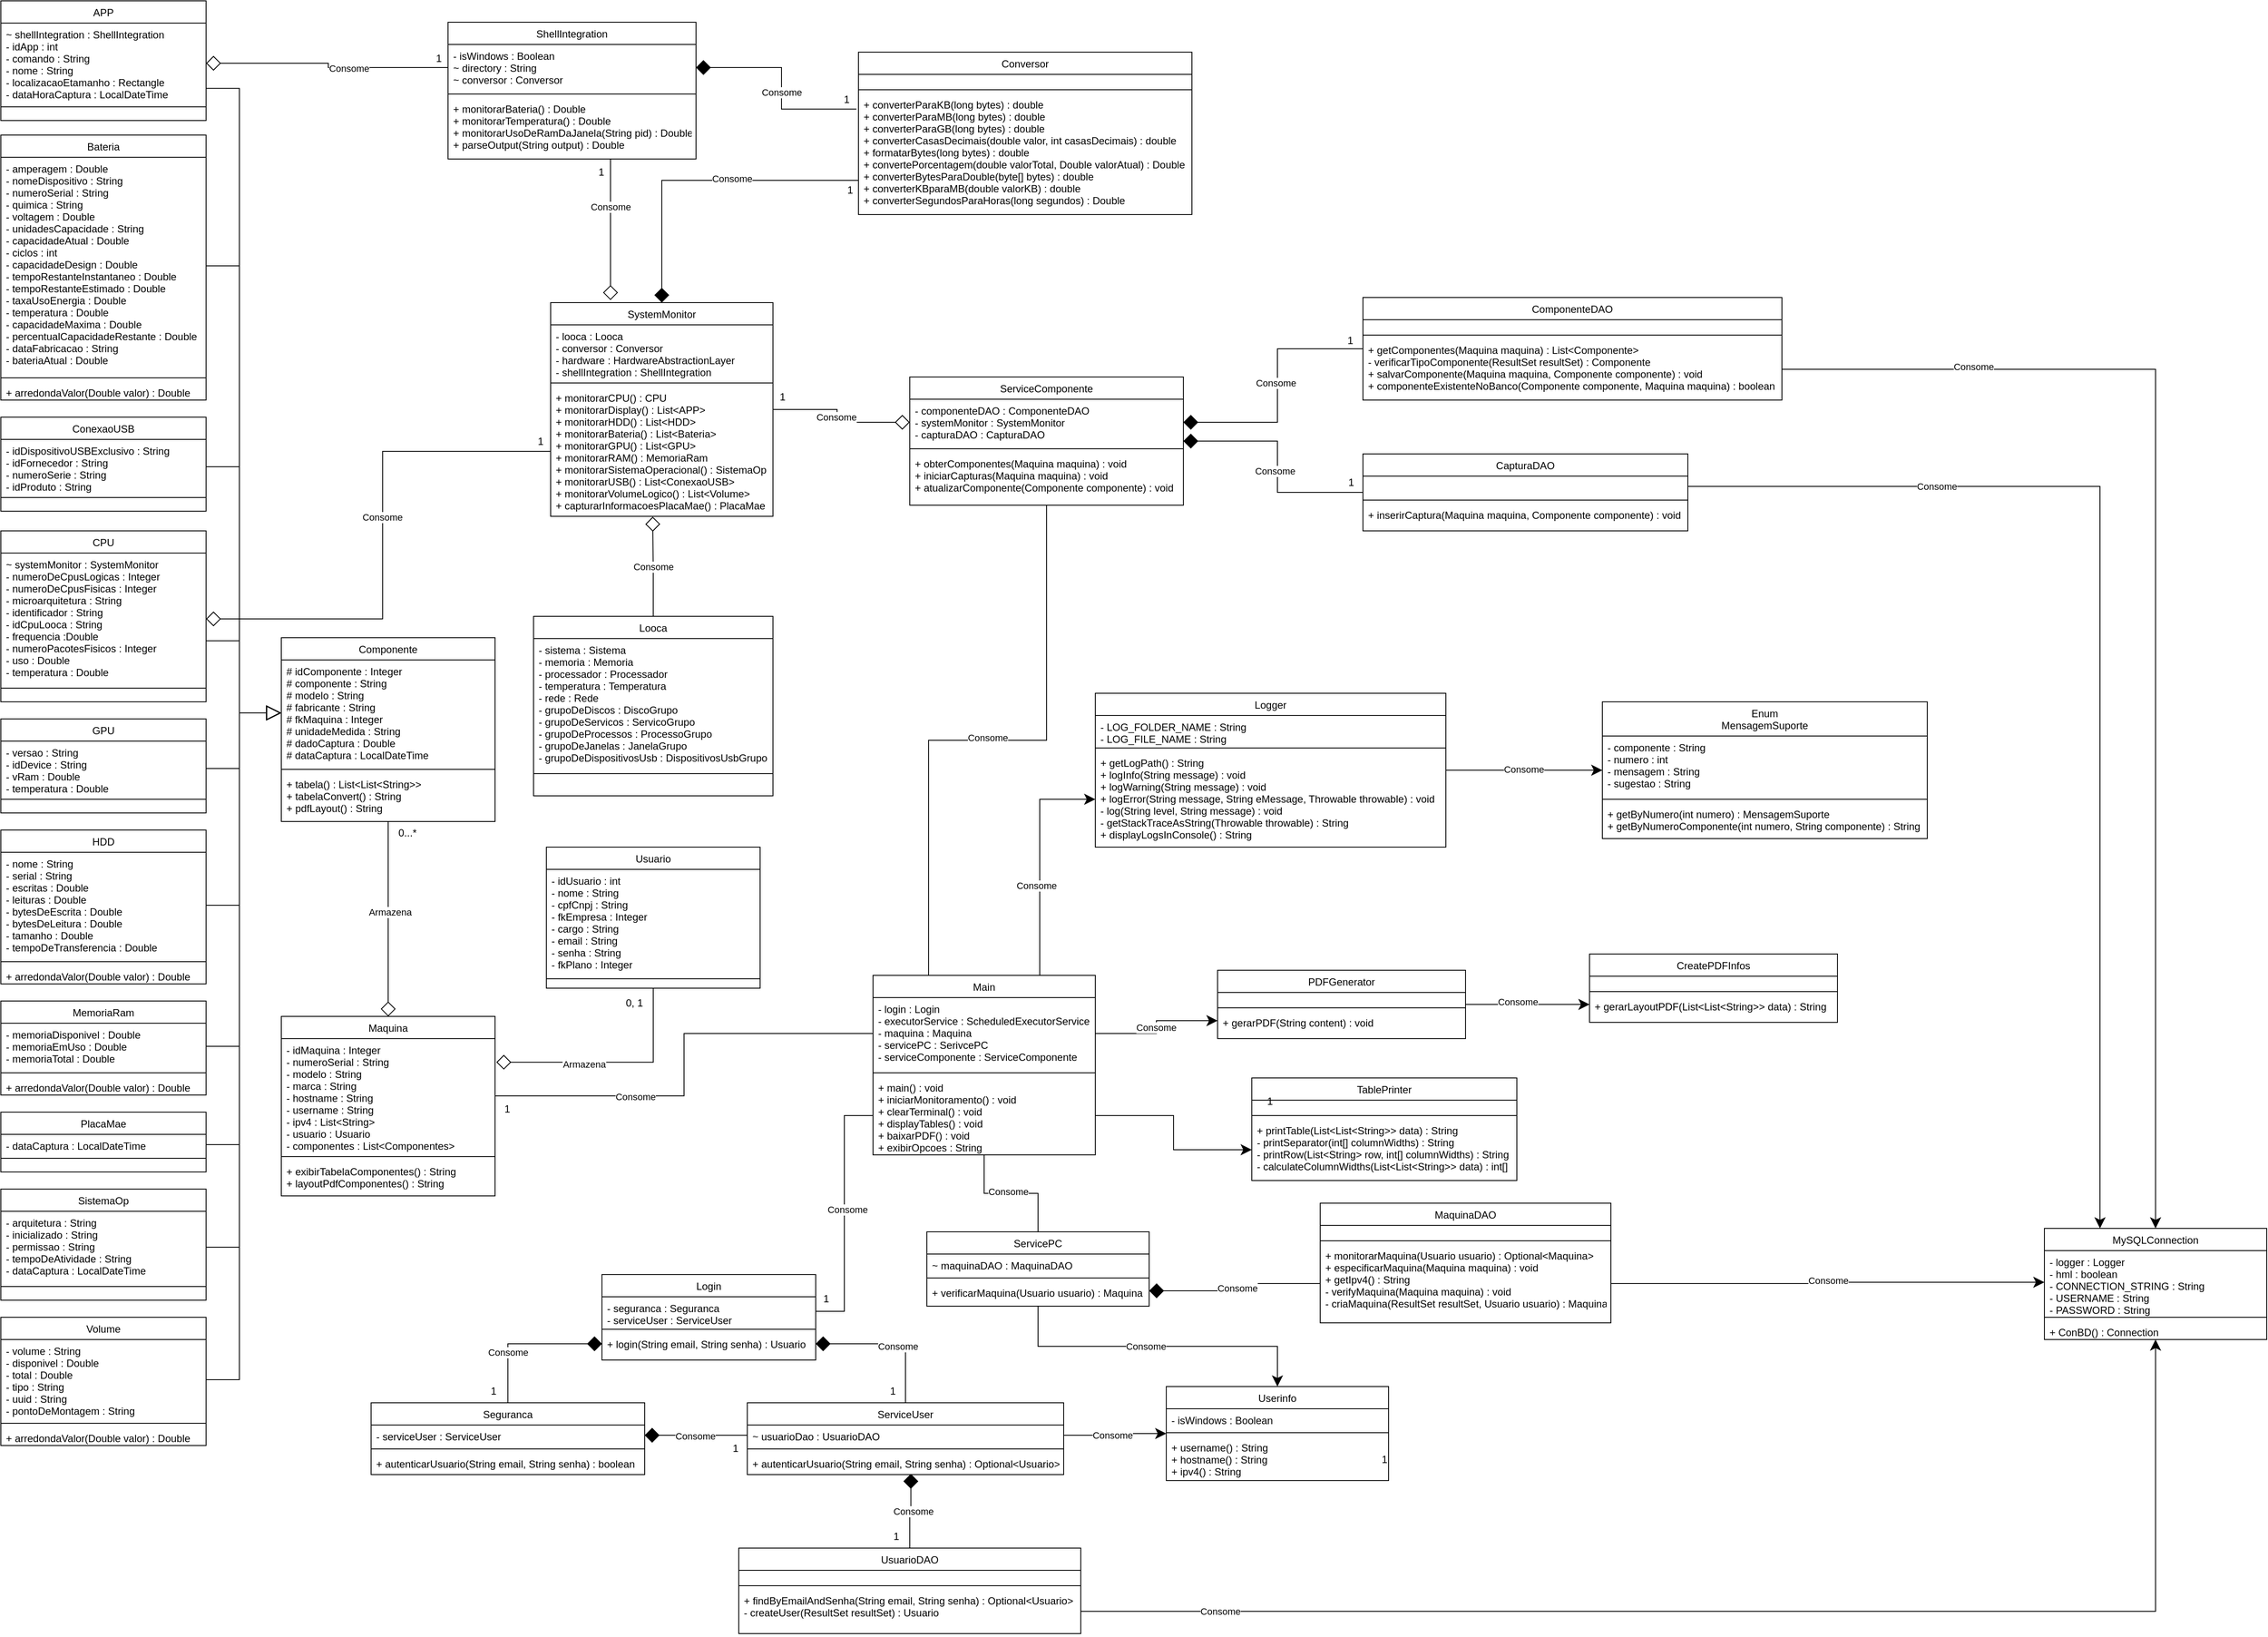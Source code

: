 <mxfile version="24.4.9" type="github">
  <diagram id="C5RBs43oDa-KdzZeNtuy" name="Page-1">
    <mxGraphModel dx="1836" dy="1758" grid="1" gridSize="10" guides="1" tooltips="1" connect="1" arrows="1" fold="1" page="1" pageScale="1" pageWidth="827" pageHeight="1169" math="0" shadow="0">
      <root>
        <mxCell id="WIyWlLk6GJQsqaUBKTNV-0" />
        <mxCell id="WIyWlLk6GJQsqaUBKTNV-1" parent="WIyWlLk6GJQsqaUBKTNV-0" />
        <mxCell id="yqbtppaPaY01xmd0uT7A-17" style="edgeStyle=orthogonalEdgeStyle;rounded=0;orthogonalLoop=1;jettySize=auto;html=1;entryX=1;entryY=0.5;entryDx=0;entryDy=0;fontSize=12;startSize=8;endSize=15;exitX=0.5;exitY=0;exitDx=0;exitDy=0;endArrow=diamond;endFill=1;" parent="WIyWlLk6GJQsqaUBKTNV-1" source="yqbtppaPaY01xmd0uT7A-11" target="yqbtppaPaY01xmd0uT7A-5" edge="1">
          <mxGeometry relative="1" as="geometry" />
        </mxCell>
        <mxCell id="1i_v70ytgNeaq_OYsW73-49" value="Consome" style="edgeLabel;html=1;align=center;verticalAlign=middle;resizable=0;points=[];" parent="yqbtppaPaY01xmd0uT7A-17" vertex="1" connectable="0">
          <mxGeometry x="-0.106" y="3" relative="1" as="geometry">
            <mxPoint as="offset" />
          </mxGeometry>
        </mxCell>
        <mxCell id="yqbtppaPaY01xmd0uT7A-0" value="Login" style="swimlane;fontStyle=0;align=center;verticalAlign=top;childLayout=stackLayout;horizontal=1;startSize=26;horizontalStack=0;resizeParent=1;resizeLast=0;collapsible=1;marginBottom=0;rounded=0;shadow=0;strokeWidth=1;" parent="WIyWlLk6GJQsqaUBKTNV-1" vertex="1">
          <mxGeometry x="250" y="450" width="250" height="100" as="geometry">
            <mxRectangle x="130" y="380" width="160" height="26" as="alternateBounds" />
          </mxGeometry>
        </mxCell>
        <mxCell id="yqbtppaPaY01xmd0uT7A-1" value="- seguranca : Seguranca&#xa;- serviceUser : ServiceUser" style="text;align=left;verticalAlign=top;spacingLeft=4;spacingRight=4;overflow=hidden;rotatable=0;points=[[0,0.5],[1,0.5]];portConstraint=eastwest;strokeColor=none;" parent="yqbtppaPaY01xmd0uT7A-0" vertex="1">
          <mxGeometry y="26" width="250" height="34" as="geometry" />
        </mxCell>
        <mxCell id="yqbtppaPaY01xmd0uT7A-3" value="" style="line;html=1;strokeWidth=1;align=left;verticalAlign=middle;spacingTop=-1;spacingLeft=3;spacingRight=3;rotatable=0;labelPosition=right;points=[];portConstraint=eastwest;" parent="yqbtppaPaY01xmd0uT7A-0" vertex="1">
          <mxGeometry y="60" width="250" height="8" as="geometry" />
        </mxCell>
        <mxCell id="yqbtppaPaY01xmd0uT7A-5" value="+ login(String email, String senha) : Usuario" style="text;align=left;verticalAlign=top;spacingLeft=4;spacingRight=4;overflow=hidden;rotatable=0;points=[[0,0.5],[1,0.5]];portConstraint=eastwest;" parent="yqbtppaPaY01xmd0uT7A-0" vertex="1">
          <mxGeometry y="68" width="250" height="26" as="geometry" />
        </mxCell>
        <mxCell id="yqbtppaPaY01xmd0uT7A-7" value="Seguranca" style="swimlane;fontStyle=0;align=center;verticalAlign=top;childLayout=stackLayout;horizontal=1;startSize=26;horizontalStack=0;resizeParent=1;resizeLast=0;collapsible=1;marginBottom=0;rounded=0;shadow=0;strokeWidth=1;" parent="WIyWlLk6GJQsqaUBKTNV-1" vertex="1">
          <mxGeometry x="-20" y="600" width="320" height="84" as="geometry">
            <mxRectangle x="130" y="380" width="160" height="26" as="alternateBounds" />
          </mxGeometry>
        </mxCell>
        <mxCell id="yqbtppaPaY01xmd0uT7A-8" value="- serviceUser : ServiceUser" style="text;align=left;verticalAlign=top;spacingLeft=4;spacingRight=4;overflow=hidden;rotatable=0;points=[[0,0.5],[1,0.5]];portConstraint=eastwest;" parent="yqbtppaPaY01xmd0uT7A-7" vertex="1">
          <mxGeometry y="26" width="320" height="24" as="geometry" />
        </mxCell>
        <mxCell id="yqbtppaPaY01xmd0uT7A-9" value="" style="line;html=1;strokeWidth=1;align=left;verticalAlign=middle;spacingTop=-1;spacingLeft=3;spacingRight=3;rotatable=0;labelPosition=right;points=[];portConstraint=eastwest;" parent="yqbtppaPaY01xmd0uT7A-7" vertex="1">
          <mxGeometry y="50" width="320" height="8" as="geometry" />
        </mxCell>
        <mxCell id="yqbtppaPaY01xmd0uT7A-10" value="+ autenticarUsuario(String email, String senha) : boolean" style="text;align=left;verticalAlign=top;spacingLeft=4;spacingRight=4;overflow=hidden;rotatable=0;points=[[0,0.5],[1,0.5]];portConstraint=eastwest;" parent="yqbtppaPaY01xmd0uT7A-7" vertex="1">
          <mxGeometry y="58" width="320" height="26" as="geometry" />
        </mxCell>
        <mxCell id="yqbtppaPaY01xmd0uT7A-11" value="ServiceUser" style="swimlane;fontStyle=0;align=center;verticalAlign=top;childLayout=stackLayout;horizontal=1;startSize=26;horizontalStack=0;resizeParent=1;resizeLast=0;collapsible=1;marginBottom=0;rounded=0;shadow=0;strokeWidth=1;" parent="WIyWlLk6GJQsqaUBKTNV-1" vertex="1">
          <mxGeometry x="420" y="600" width="370" height="84" as="geometry">
            <mxRectangle x="130" y="380" width="160" height="26" as="alternateBounds" />
          </mxGeometry>
        </mxCell>
        <mxCell id="yqbtppaPaY01xmd0uT7A-12" value="~ usuarioDao : UsuarioDAO" style="text;align=left;verticalAlign=top;spacingLeft=4;spacingRight=4;overflow=hidden;rotatable=0;points=[[0,0.5],[1,0.5]];portConstraint=eastwest;" parent="yqbtppaPaY01xmd0uT7A-11" vertex="1">
          <mxGeometry y="26" width="370" height="24" as="geometry" />
        </mxCell>
        <mxCell id="yqbtppaPaY01xmd0uT7A-13" value="" style="line;html=1;strokeWidth=1;align=left;verticalAlign=middle;spacingTop=-1;spacingLeft=3;spacingRight=3;rotatable=0;labelPosition=right;points=[];portConstraint=eastwest;" parent="yqbtppaPaY01xmd0uT7A-11" vertex="1">
          <mxGeometry y="50" width="370" height="8" as="geometry" />
        </mxCell>
        <mxCell id="yqbtppaPaY01xmd0uT7A-14" value="+ autenticarUsuario(String email, String senha) : Optional&lt;Usuario&gt;" style="text;align=left;verticalAlign=top;spacingLeft=4;spacingRight=4;overflow=hidden;rotatable=0;points=[[0,0.5],[1,0.5]];portConstraint=eastwest;" parent="yqbtppaPaY01xmd0uT7A-11" vertex="1">
          <mxGeometry y="58" width="370" height="26" as="geometry" />
        </mxCell>
        <mxCell id="yqbtppaPaY01xmd0uT7A-18" style="edgeStyle=orthogonalEdgeStyle;rounded=0;orthogonalLoop=1;jettySize=auto;html=1;fontSize=12;startSize=8;endSize=15;endArrow=diamond;endFill=1;exitX=0.5;exitY=0;exitDx=0;exitDy=0;" parent="WIyWlLk6GJQsqaUBKTNV-1" source="yqbtppaPaY01xmd0uT7A-7" target="yqbtppaPaY01xmd0uT7A-5" edge="1">
          <mxGeometry relative="1" as="geometry" />
        </mxCell>
        <mxCell id="1i_v70ytgNeaq_OYsW73-51" value="Consome" style="edgeLabel;html=1;align=center;verticalAlign=middle;resizable=0;points=[];" parent="yqbtppaPaY01xmd0uT7A-18" vertex="1" connectable="0">
          <mxGeometry x="-0.342" relative="1" as="geometry">
            <mxPoint as="offset" />
          </mxGeometry>
        </mxCell>
        <mxCell id="yqbtppaPaY01xmd0uT7A-19" style="edgeStyle=orthogonalEdgeStyle;rounded=0;orthogonalLoop=1;jettySize=auto;html=1;fontSize=12;startSize=8;endSize=15;endArrow=diamond;endFill=1;" parent="WIyWlLk6GJQsqaUBKTNV-1" source="yqbtppaPaY01xmd0uT7A-12" target="yqbtppaPaY01xmd0uT7A-8" edge="1">
          <mxGeometry relative="1" as="geometry" />
        </mxCell>
        <mxCell id="1i_v70ytgNeaq_OYsW73-52" value="Consome" style="edgeLabel;html=1;align=center;verticalAlign=middle;resizable=0;points=[];" parent="yqbtppaPaY01xmd0uT7A-19" vertex="1" connectable="0">
          <mxGeometry x="0.027" y="1" relative="1" as="geometry">
            <mxPoint as="offset" />
          </mxGeometry>
        </mxCell>
        <mxCell id="yqbtppaPaY01xmd0uT7A-24" style="edgeStyle=orthogonalEdgeStyle;rounded=0;orthogonalLoop=1;jettySize=auto;html=1;fontSize=12;startSize=8;endSize=15;entryX=0.517;entryY=0.968;entryDx=0;entryDy=0;entryPerimeter=0;endArrow=diamond;endFill=1;" parent="WIyWlLk6GJQsqaUBKTNV-1" source="yqbtppaPaY01xmd0uT7A-20" target="yqbtppaPaY01xmd0uT7A-14" edge="1">
          <mxGeometry relative="1" as="geometry" />
        </mxCell>
        <mxCell id="1i_v70ytgNeaq_OYsW73-50" value="Consome" style="edgeLabel;html=1;align=center;verticalAlign=middle;resizable=0;points=[];" parent="yqbtppaPaY01xmd0uT7A-24" vertex="1" connectable="0">
          <mxGeometry x="0.02" y="-2" relative="1" as="geometry">
            <mxPoint as="offset" />
          </mxGeometry>
        </mxCell>
        <mxCell id="yqbtppaPaY01xmd0uT7A-20" value="UsuarioDAO" style="swimlane;fontStyle=0;align=center;verticalAlign=top;childLayout=stackLayout;horizontal=1;startSize=26;horizontalStack=0;resizeParent=1;resizeLast=0;collapsible=1;marginBottom=0;rounded=0;shadow=0;strokeWidth=1;" parent="WIyWlLk6GJQsqaUBKTNV-1" vertex="1">
          <mxGeometry x="410" y="770" width="400" height="100" as="geometry">
            <mxRectangle x="130" y="380" width="160" height="26" as="alternateBounds" />
          </mxGeometry>
        </mxCell>
        <mxCell id="yqbtppaPaY01xmd0uT7A-23" value="&#xa;" style="text;align=left;verticalAlign=top;spacingLeft=4;spacingRight=4;overflow=hidden;rotatable=0;points=[[0,0.5],[1,0.5]];portConstraint=eastwest;" parent="yqbtppaPaY01xmd0uT7A-20" vertex="1">
          <mxGeometry y="26" width="400" height="14" as="geometry" />
        </mxCell>
        <mxCell id="yqbtppaPaY01xmd0uT7A-22" value="" style="line;html=1;strokeWidth=1;align=left;verticalAlign=middle;spacingTop=-1;spacingLeft=3;spacingRight=3;rotatable=0;labelPosition=right;points=[];portConstraint=eastwest;" parent="yqbtppaPaY01xmd0uT7A-20" vertex="1">
          <mxGeometry y="40" width="400" height="8" as="geometry" />
        </mxCell>
        <mxCell id="yqbtppaPaY01xmd0uT7A-33" value="+ findByEmailAndSenha(String email, String senha) : Optional&lt;Usuario&gt;&#xa;- createUser(ResultSet resultSet) : Usuario" style="text;align=left;verticalAlign=top;spacingLeft=4;spacingRight=4;overflow=hidden;rotatable=0;points=[[0,0.5],[1,0.5]];portConstraint=eastwest;" parent="yqbtppaPaY01xmd0uT7A-20" vertex="1">
          <mxGeometry y="48" width="400" height="52" as="geometry" />
        </mxCell>
        <mxCell id="yqbtppaPaY01xmd0uT7A-25" value="Maquina" style="swimlane;fontStyle=0;align=center;verticalAlign=top;childLayout=stackLayout;horizontal=1;startSize=26;horizontalStack=0;resizeParent=1;resizeLast=0;collapsible=1;marginBottom=0;rounded=0;shadow=0;strokeWidth=1;" parent="WIyWlLk6GJQsqaUBKTNV-1" vertex="1">
          <mxGeometry x="-125" y="148" width="250" height="210" as="geometry">
            <mxRectangle x="130" y="380" width="160" height="26" as="alternateBounds" />
          </mxGeometry>
        </mxCell>
        <mxCell id="yqbtppaPaY01xmd0uT7A-26" value="- idMaquina : Integer&#xa;- numeroSerial : String&#xa;- modelo : String&#xa;- marca : String&#xa;- hostname : String&#xa;- username : String&#xa;- ipv4 : List&lt;String&gt;&#xa;- usuario : Usuario&#xa;- componentes : List&lt;Componentes&gt;" style="text;align=left;verticalAlign=top;spacingLeft=4;spacingRight=4;overflow=hidden;rotatable=0;points=[[0,0.5],[1,0.5]];portConstraint=eastwest;strokeColor=none;" parent="yqbtppaPaY01xmd0uT7A-25" vertex="1">
          <mxGeometry y="26" width="250" height="134" as="geometry" />
        </mxCell>
        <mxCell id="yqbtppaPaY01xmd0uT7A-27" value="" style="line;html=1;strokeWidth=1;align=left;verticalAlign=middle;spacingTop=-1;spacingLeft=3;spacingRight=3;rotatable=0;labelPosition=right;points=[];portConstraint=eastwest;" parent="yqbtppaPaY01xmd0uT7A-25" vertex="1">
          <mxGeometry y="160" width="250" height="8" as="geometry" />
        </mxCell>
        <mxCell id="yqbtppaPaY01xmd0uT7A-28" value="+ exibirTabelaComponentes() : String&#xa;+ layoutPdfComponentes() : String" style="text;align=left;verticalAlign=top;spacingLeft=4;spacingRight=4;overflow=hidden;rotatable=0;points=[[0,0.5],[1,0.5]];portConstraint=eastwest;" parent="yqbtppaPaY01xmd0uT7A-25" vertex="1">
          <mxGeometry y="168" width="250" height="42" as="geometry" />
        </mxCell>
        <mxCell id="yqbtppaPaY01xmd0uT7A-29" value="Usuario" style="swimlane;fontStyle=0;align=center;verticalAlign=top;childLayout=stackLayout;horizontal=1;startSize=26;horizontalStack=0;resizeParent=1;resizeLast=0;collapsible=1;marginBottom=0;rounded=0;shadow=0;strokeWidth=1;" parent="WIyWlLk6GJQsqaUBKTNV-1" vertex="1">
          <mxGeometry x="185" y="-50" width="250" height="165" as="geometry">
            <mxRectangle x="130" y="380" width="160" height="26" as="alternateBounds" />
          </mxGeometry>
        </mxCell>
        <mxCell id="yqbtppaPaY01xmd0uT7A-30" value="- idUsuario : int&#xa;- nome : String&#xa;- cpfCnpj : String&#xa;- fkEmpresa : Integer&#xa;- cargo : String&#xa;- email : String&#xa;- senha : String&#xa;- fkPlano : Integer" style="text;align=left;verticalAlign=top;spacingLeft=4;spacingRight=4;overflow=hidden;rotatable=0;points=[[0,0.5],[1,0.5]];portConstraint=eastwest;strokeColor=none;" parent="yqbtppaPaY01xmd0uT7A-29" vertex="1">
          <mxGeometry y="26" width="250" height="124" as="geometry" />
        </mxCell>
        <mxCell id="yqbtppaPaY01xmd0uT7A-31" value="" style="line;html=1;strokeWidth=1;align=left;verticalAlign=middle;spacingTop=-1;spacingLeft=3;spacingRight=3;rotatable=0;labelPosition=right;points=[];portConstraint=eastwest;" parent="yqbtppaPaY01xmd0uT7A-29" vertex="1">
          <mxGeometry y="150" width="250" height="8" as="geometry" />
        </mxCell>
        <mxCell id="yqbtppaPaY01xmd0uT7A-34" value="Componente" style="swimlane;fontStyle=0;align=center;verticalAlign=top;childLayout=stackLayout;horizontal=1;startSize=26;horizontalStack=0;resizeParent=1;resizeLast=0;collapsible=1;marginBottom=0;rounded=0;shadow=0;strokeWidth=1;" parent="WIyWlLk6GJQsqaUBKTNV-1" vertex="1">
          <mxGeometry x="-125" y="-295" width="250" height="215" as="geometry">
            <mxRectangle x="130" y="380" width="160" height="26" as="alternateBounds" />
          </mxGeometry>
        </mxCell>
        <mxCell id="yqbtppaPaY01xmd0uT7A-35" value="# idComponente : Integer&#xa;# componente : String&#xa;# modelo : String&#xa;# fabricante : String&#xa;# fkMaquina : Integer&#xa;# unidadeMedida : String&#xa;# dadoCaptura : Double&#xa;# dataCaptura : LocalDateTime" style="text;align=left;verticalAlign=top;spacingLeft=4;spacingRight=4;overflow=hidden;rotatable=0;points=[[0,0.5],[1,0.5]];portConstraint=eastwest;strokeColor=none;" parent="yqbtppaPaY01xmd0uT7A-34" vertex="1">
          <mxGeometry y="26" width="250" height="124" as="geometry" />
        </mxCell>
        <mxCell id="yqbtppaPaY01xmd0uT7A-36" value="" style="line;html=1;strokeWidth=1;align=left;verticalAlign=middle;spacingTop=-1;spacingLeft=3;spacingRight=3;rotatable=0;labelPosition=right;points=[];portConstraint=eastwest;" parent="yqbtppaPaY01xmd0uT7A-34" vertex="1">
          <mxGeometry y="150" width="250" height="8" as="geometry" />
        </mxCell>
        <mxCell id="yqbtppaPaY01xmd0uT7A-37" value="+ tabela() : List&lt;List&lt;String&gt;&gt;&#xa;+ tabelaConvert() : String&#xa;+ pdfLayout() : String&#xa;" style="text;align=left;verticalAlign=top;spacingLeft=4;spacingRight=4;overflow=hidden;rotatable=0;points=[[0,0.5],[1,0.5]];portConstraint=eastwest;strokeColor=none;" parent="yqbtppaPaY01xmd0uT7A-34" vertex="1">
          <mxGeometry y="158" width="250" height="52" as="geometry" />
        </mxCell>
        <mxCell id="yqbtppaPaY01xmd0uT7A-38" style="edgeStyle=orthogonalEdgeStyle;rounded=0;orthogonalLoop=1;jettySize=auto;html=1;entryX=1.006;entryY=0.206;entryDx=0;entryDy=0;entryPerimeter=0;fontSize=12;startSize=8;endSize=15;endArrow=diamond;endFill=0;" parent="WIyWlLk6GJQsqaUBKTNV-1" source="yqbtppaPaY01xmd0uT7A-29" target="yqbtppaPaY01xmd0uT7A-26" edge="1">
          <mxGeometry relative="1" as="geometry" />
        </mxCell>
        <mxCell id="1i_v70ytgNeaq_OYsW73-33" value="Armazena" style="edgeLabel;html=1;align=center;verticalAlign=middle;resizable=0;points=[];" parent="yqbtppaPaY01xmd0uT7A-38" vertex="1" connectable="0">
          <mxGeometry x="0.241" y="2" relative="1" as="geometry">
            <mxPoint as="offset" />
          </mxGeometry>
        </mxCell>
        <mxCell id="yqbtppaPaY01xmd0uT7A-39" style="edgeStyle=orthogonalEdgeStyle;rounded=0;orthogonalLoop=1;jettySize=auto;html=1;entryX=0.5;entryY=0;entryDx=0;entryDy=0;fontSize=12;startSize=8;endSize=15;exitX=0.5;exitY=1;exitDx=0;exitDy=0;endArrow=diamond;endFill=0;" parent="WIyWlLk6GJQsqaUBKTNV-1" source="yqbtppaPaY01xmd0uT7A-34" target="yqbtppaPaY01xmd0uT7A-25" edge="1">
          <mxGeometry relative="1" as="geometry" />
        </mxCell>
        <mxCell id="1i_v70ytgNeaq_OYsW73-34" value="Armazena" style="edgeLabel;html=1;align=center;verticalAlign=middle;resizable=0;points=[];" parent="yqbtppaPaY01xmd0uT7A-39" vertex="1" connectable="0">
          <mxGeometry x="-0.071" y="2" relative="1" as="geometry">
            <mxPoint as="offset" />
          </mxGeometry>
        </mxCell>
        <mxCell id="yqbtppaPaY01xmd0uT7A-43" value="ServicePC" style="swimlane;fontStyle=0;align=center;verticalAlign=top;childLayout=stackLayout;horizontal=1;startSize=26;horizontalStack=0;resizeParent=1;resizeLast=0;collapsible=1;marginBottom=0;rounded=0;shadow=0;strokeWidth=1;" parent="WIyWlLk6GJQsqaUBKTNV-1" vertex="1">
          <mxGeometry x="630" y="400" width="260" height="87" as="geometry">
            <mxRectangle x="130" y="380" width="160" height="26" as="alternateBounds" />
          </mxGeometry>
        </mxCell>
        <mxCell id="yqbtppaPaY01xmd0uT7A-44" value="~ maquinaDAO : MaquinaDAO" style="text;align=left;verticalAlign=top;spacingLeft=4;spacingRight=4;overflow=hidden;rotatable=0;points=[[0,0.5],[1,0.5]];portConstraint=eastwest;strokeColor=none;" parent="yqbtppaPaY01xmd0uT7A-43" vertex="1">
          <mxGeometry y="26" width="260" height="24" as="geometry" />
        </mxCell>
        <mxCell id="yqbtppaPaY01xmd0uT7A-45" value="" style="line;html=1;strokeWidth=1;align=left;verticalAlign=middle;spacingTop=-1;spacingLeft=3;spacingRight=3;rotatable=0;labelPosition=right;points=[];portConstraint=eastwest;" parent="yqbtppaPaY01xmd0uT7A-43" vertex="1">
          <mxGeometry y="50" width="260" height="8" as="geometry" />
        </mxCell>
        <mxCell id="yqbtppaPaY01xmd0uT7A-46" value="+ verificarMaquina(Usuario usuario) : Maquina" style="text;align=left;verticalAlign=top;spacingLeft=4;spacingRight=4;overflow=hidden;rotatable=0;points=[[0,0.5],[1,0.5]];portConstraint=eastwest;strokeColor=none;" parent="yqbtppaPaY01xmd0uT7A-43" vertex="1">
          <mxGeometry y="58" width="260" height="22" as="geometry" />
        </mxCell>
        <mxCell id="yqbtppaPaY01xmd0uT7A-51" style="edgeStyle=orthogonalEdgeStyle;rounded=0;orthogonalLoop=1;jettySize=auto;html=1;fontSize=12;startSize=8;endSize=15;endArrow=diamond;endFill=1;entryX=1;entryY=0.5;entryDx=0;entryDy=0;exitX=0;exitY=0.5;exitDx=0;exitDy=0;" parent="WIyWlLk6GJQsqaUBKTNV-1" source="yqbtppaPaY01xmd0uT7A-50" target="yqbtppaPaY01xmd0uT7A-46" edge="1">
          <mxGeometry relative="1" as="geometry">
            <mxPoint x="1240" y="509" as="targetPoint" />
          </mxGeometry>
        </mxCell>
        <mxCell id="1i_v70ytgNeaq_OYsW73-48" value="Consome" style="edgeLabel;html=1;align=center;verticalAlign=middle;resizable=0;points=[];" parent="yqbtppaPaY01xmd0uT7A-51" vertex="1" connectable="0">
          <mxGeometry x="-0.039" y="-2" relative="1" as="geometry">
            <mxPoint as="offset" />
          </mxGeometry>
        </mxCell>
        <mxCell id="yqbtppaPaY01xmd0uT7A-47" value="MaquinaDAO" style="swimlane;fontStyle=0;align=center;verticalAlign=top;childLayout=stackLayout;horizontal=1;startSize=26;horizontalStack=0;resizeParent=1;resizeLast=0;collapsible=1;marginBottom=0;rounded=0;shadow=0;strokeWidth=1;" parent="WIyWlLk6GJQsqaUBKTNV-1" vertex="1">
          <mxGeometry x="1090" y="366.5" width="340" height="140" as="geometry">
            <mxRectangle x="130" y="380" width="160" height="26" as="alternateBounds" />
          </mxGeometry>
        </mxCell>
        <mxCell id="yqbtppaPaY01xmd0uT7A-48" value="&#xa;" style="text;align=left;verticalAlign=top;spacingLeft=4;spacingRight=4;overflow=hidden;rotatable=0;points=[[0,0.5],[1,0.5]];portConstraint=eastwest;strokeColor=none;" parent="yqbtppaPaY01xmd0uT7A-47" vertex="1">
          <mxGeometry y="26" width="340" height="14" as="geometry" />
        </mxCell>
        <mxCell id="yqbtppaPaY01xmd0uT7A-49" value="" style="line;html=1;strokeWidth=1;align=left;verticalAlign=middle;spacingTop=-1;spacingLeft=3;spacingRight=3;rotatable=0;labelPosition=right;points=[];portConstraint=eastwest;" parent="yqbtppaPaY01xmd0uT7A-47" vertex="1">
          <mxGeometry y="40" width="340" height="8" as="geometry" />
        </mxCell>
        <mxCell id="yqbtppaPaY01xmd0uT7A-50" value="+ monitorarMaquina(Usuario usuario) : Optional&lt;Maquina&gt;&#xa;+ especificarMaquina(Maquina maquina) : void&#xa;+ getIpv4() : String&#xa;- verifyMaquina(Maquina maquina) : void&#xa;- criaMaquina(ResultSet resultSet, Usuario usuario) : Maquina" style="text;align=left;verticalAlign=top;spacingLeft=4;spacingRight=4;overflow=hidden;rotatable=0;points=[[0,0.5],[1,0.5]];portConstraint=eastwest;strokeColor=none;" parent="yqbtppaPaY01xmd0uT7A-47" vertex="1">
          <mxGeometry y="48" width="340" height="92" as="geometry" />
        </mxCell>
        <mxCell id="1i_v70ytgNeaq_OYsW73-8" style="edgeStyle=orthogonalEdgeStyle;rounded=0;orthogonalLoop=1;jettySize=auto;html=1;exitX=0.5;exitY=1;exitDx=0;exitDy=0;entryX=0.25;entryY=0;entryDx=0;entryDy=0;endArrow=none;endFill=0;" parent="WIyWlLk6GJQsqaUBKTNV-1" source="yqbtppaPaY01xmd0uT7A-56" target="1i_v70ytgNeaq_OYsW73-0" edge="1">
          <mxGeometry relative="1" as="geometry" />
        </mxCell>
        <mxCell id="1i_v70ytgNeaq_OYsW73-47" value="Consome" style="edgeLabel;html=1;align=center;verticalAlign=middle;resizable=0;points=[];" parent="1i_v70ytgNeaq_OYsW73-8" vertex="1" connectable="0">
          <mxGeometry x="0.001" y="-3" relative="1" as="geometry">
            <mxPoint as="offset" />
          </mxGeometry>
        </mxCell>
        <mxCell id="yqbtppaPaY01xmd0uT7A-56" value="ServiceComponente" style="swimlane;fontStyle=0;align=center;verticalAlign=top;childLayout=stackLayout;horizontal=1;startSize=26;horizontalStack=0;resizeParent=1;resizeLast=0;collapsible=1;marginBottom=0;rounded=0;shadow=0;strokeWidth=1;" parent="WIyWlLk6GJQsqaUBKTNV-1" vertex="1">
          <mxGeometry x="610" y="-600" width="320" height="150" as="geometry">
            <mxRectangle x="130" y="380" width="160" height="26" as="alternateBounds" />
          </mxGeometry>
        </mxCell>
        <mxCell id="yqbtppaPaY01xmd0uT7A-57" value="- componenteDAO : ComponenteDAO&#xa;- systemMonitor : SystemMonitor&#xa;- capturaDAO : CapturaDAO" style="text;align=left;verticalAlign=top;spacingLeft=4;spacingRight=4;overflow=hidden;rotatable=0;points=[[0,0.5],[1,0.5]];portConstraint=eastwest;strokeColor=none;" parent="yqbtppaPaY01xmd0uT7A-56" vertex="1">
          <mxGeometry y="26" width="320" height="54" as="geometry" />
        </mxCell>
        <mxCell id="yqbtppaPaY01xmd0uT7A-58" value="" style="line;html=1;strokeWidth=1;align=left;verticalAlign=middle;spacingTop=-1;spacingLeft=3;spacingRight=3;rotatable=0;labelPosition=right;points=[];portConstraint=eastwest;" parent="yqbtppaPaY01xmd0uT7A-56" vertex="1">
          <mxGeometry y="80" width="320" height="8" as="geometry" />
        </mxCell>
        <mxCell id="yqbtppaPaY01xmd0uT7A-59" value="+ obterComponentes(Maquina maquina) : void&#xa;+ iniciarCapturas(Maquina maquina) : void&#xa;+ atualizarComponente(Componente componente) : void" style="text;align=left;verticalAlign=top;spacingLeft=4;spacingRight=4;overflow=hidden;rotatable=0;points=[[0,0.5],[1,0.5]];portConstraint=eastwest;strokeColor=none;" parent="yqbtppaPaY01xmd0uT7A-56" vertex="1">
          <mxGeometry y="88" width="320" height="52" as="geometry" />
        </mxCell>
        <mxCell id="yqbtppaPaY01xmd0uT7A-64" style="edgeStyle=orthogonalEdgeStyle;rounded=0;orthogonalLoop=1;jettySize=auto;html=1;entryX=1;entryY=0.5;entryDx=0;entryDy=0;fontSize=12;startSize=8;endSize=15;endArrow=diamond;endFill=1;" parent="WIyWlLk6GJQsqaUBKTNV-1" source="yqbtppaPaY01xmd0uT7A-60" target="yqbtppaPaY01xmd0uT7A-57" edge="1">
          <mxGeometry relative="1" as="geometry" />
        </mxCell>
        <mxCell id="1i_v70ytgNeaq_OYsW73-43" value="Consome" style="edgeLabel;html=1;align=center;verticalAlign=middle;resizable=0;points=[];" parent="yqbtppaPaY01xmd0uT7A-64" vertex="1" connectable="0">
          <mxGeometry x="-0.053" y="-2" relative="1" as="geometry">
            <mxPoint as="offset" />
          </mxGeometry>
        </mxCell>
        <mxCell id="yqbtppaPaY01xmd0uT7A-60" value="ComponenteDAO" style="swimlane;fontStyle=0;align=center;verticalAlign=top;childLayout=stackLayout;horizontal=1;startSize=26;horizontalStack=0;resizeParent=1;resizeLast=0;collapsible=1;marginBottom=0;rounded=0;shadow=0;strokeWidth=1;" parent="WIyWlLk6GJQsqaUBKTNV-1" vertex="1">
          <mxGeometry x="1140" y="-693" width="490" height="120" as="geometry">
            <mxRectangle x="130" y="380" width="160" height="26" as="alternateBounds" />
          </mxGeometry>
        </mxCell>
        <mxCell id="yqbtppaPaY01xmd0uT7A-61" value="&#xa;" style="text;align=left;verticalAlign=top;spacingLeft=4;spacingRight=4;overflow=hidden;rotatable=0;points=[[0,0.5],[1,0.5]];portConstraint=eastwest;strokeColor=none;" parent="yqbtppaPaY01xmd0uT7A-60" vertex="1">
          <mxGeometry y="26" width="490" height="14" as="geometry" />
        </mxCell>
        <mxCell id="yqbtppaPaY01xmd0uT7A-62" value="" style="line;html=1;strokeWidth=1;align=left;verticalAlign=middle;spacingTop=-1;spacingLeft=3;spacingRight=3;rotatable=0;labelPosition=right;points=[];portConstraint=eastwest;" parent="yqbtppaPaY01xmd0uT7A-60" vertex="1">
          <mxGeometry y="40" width="490" height="8" as="geometry" />
        </mxCell>
        <mxCell id="yqbtppaPaY01xmd0uT7A-63" value="+ getComponentes(Maquina maquina) : List&lt;Componente&gt;&#xa;- verificarTipoComponente(ResultSet resultSet) : Componente&#xa;+ salvarComponente(Maquina maquina, Componente componente) : void&#xa;+ componenteExistenteNoBanco(Componente componente, Maquina maquina) : boolean&#xa;" style="text;align=left;verticalAlign=top;spacingLeft=4;spacingRight=4;overflow=hidden;rotatable=0;points=[[0,0.5],[1,0.5]];portConstraint=eastwest;strokeColor=none;" parent="yqbtppaPaY01xmd0uT7A-60" vertex="1">
          <mxGeometry y="48" width="490" height="72" as="geometry" />
        </mxCell>
        <mxCell id="yqbtppaPaY01xmd0uT7A-69" style="edgeStyle=orthogonalEdgeStyle;rounded=0;orthogonalLoop=1;jettySize=auto;html=1;fontSize=12;startSize=8;endSize=15;endArrow=diamond;endFill=1;" parent="WIyWlLk6GJQsqaUBKTNV-1" source="yqbtppaPaY01xmd0uT7A-65" target="yqbtppaPaY01xmd0uT7A-56" edge="1">
          <mxGeometry relative="1" as="geometry" />
        </mxCell>
        <mxCell id="1i_v70ytgNeaq_OYsW73-44" value="Consome" style="edgeLabel;html=1;align=center;verticalAlign=middle;resizable=0;points=[];" parent="yqbtppaPaY01xmd0uT7A-69" vertex="1" connectable="0">
          <mxGeometry x="-0.072" y="3" relative="1" as="geometry">
            <mxPoint as="offset" />
          </mxGeometry>
        </mxCell>
        <mxCell id="yqbtppaPaY01xmd0uT7A-65" value="CapturaDAO" style="swimlane;fontStyle=0;align=center;verticalAlign=top;childLayout=stackLayout;horizontal=1;startSize=26;horizontalStack=0;resizeParent=1;resizeLast=0;collapsible=1;marginBottom=0;rounded=0;shadow=0;strokeWidth=1;" parent="WIyWlLk6GJQsqaUBKTNV-1" vertex="1">
          <mxGeometry x="1140" y="-510" width="380" height="90" as="geometry">
            <mxRectangle x="130" y="380" width="160" height="26" as="alternateBounds" />
          </mxGeometry>
        </mxCell>
        <mxCell id="yqbtppaPaY01xmd0uT7A-66" value="&#xa;" style="text;align=left;verticalAlign=top;spacingLeft=4;spacingRight=4;overflow=hidden;rotatable=0;points=[[0,0.5],[1,0.5]];portConstraint=eastwest;strokeColor=none;" parent="yqbtppaPaY01xmd0uT7A-65" vertex="1">
          <mxGeometry y="26" width="380" height="24" as="geometry" />
        </mxCell>
        <mxCell id="yqbtppaPaY01xmd0uT7A-67" value="" style="line;html=1;strokeWidth=1;align=left;verticalAlign=middle;spacingTop=-1;spacingLeft=3;spacingRight=3;rotatable=0;labelPosition=right;points=[];portConstraint=eastwest;" parent="yqbtppaPaY01xmd0uT7A-65" vertex="1">
          <mxGeometry y="50" width="380" height="8" as="geometry" />
        </mxCell>
        <mxCell id="yqbtppaPaY01xmd0uT7A-68" value="+ inserirCaptura(Maquina maquina, Componente componente) : void" style="text;align=left;verticalAlign=top;spacingLeft=4;spacingRight=4;overflow=hidden;rotatable=0;points=[[0,0.5],[1,0.5]];portConstraint=eastwest;strokeColor=none;" parent="yqbtppaPaY01xmd0uT7A-65" vertex="1">
          <mxGeometry y="58" width="380" height="32" as="geometry" />
        </mxCell>
        <mxCell id="yqbtppaPaY01xmd0uT7A-97" style="edgeStyle=orthogonalEdgeStyle;rounded=0;orthogonalLoop=1;jettySize=auto;html=1;entryX=0;entryY=0.5;entryDx=0;entryDy=0;fontSize=12;startSize=8;endSize=15;endArrow=diamond;endFill=0;" parent="WIyWlLk6GJQsqaUBKTNV-1" source="yqbtppaPaY01xmd0uT7A-70" target="yqbtppaPaY01xmd0uT7A-57" edge="1">
          <mxGeometry relative="1" as="geometry" />
        </mxCell>
        <mxCell id="1i_v70ytgNeaq_OYsW73-42" value="Consome" style="edgeLabel;html=1;align=center;verticalAlign=middle;resizable=0;points=[];" parent="yqbtppaPaY01xmd0uT7A-97" vertex="1" connectable="0">
          <mxGeometry x="-0.048" y="-1" relative="1" as="geometry">
            <mxPoint as="offset" />
          </mxGeometry>
        </mxCell>
        <mxCell id="yqbtppaPaY01xmd0uT7A-70" value="SystemMonitor" style="swimlane;fontStyle=0;align=center;verticalAlign=top;childLayout=stackLayout;horizontal=1;startSize=26;horizontalStack=0;resizeParent=1;resizeLast=0;collapsible=1;marginBottom=0;rounded=0;shadow=0;strokeWidth=1;" parent="WIyWlLk6GJQsqaUBKTNV-1" vertex="1">
          <mxGeometry x="190" y="-687" width="260" height="250" as="geometry">
            <mxRectangle x="130" y="380" width="160" height="26" as="alternateBounds" />
          </mxGeometry>
        </mxCell>
        <mxCell id="yqbtppaPaY01xmd0uT7A-71" value="- looca : Looca&#xa;- conversor : Conversor&#xa;- hardware : HardwareAbstractionLayer&#xa;- shellIntegration : ShellIntegration" style="text;align=left;verticalAlign=top;spacingLeft=4;spacingRight=4;overflow=hidden;rotatable=0;points=[[0,0.5],[1,0.5]];portConstraint=eastwest;strokeColor=none;" parent="yqbtppaPaY01xmd0uT7A-70" vertex="1">
          <mxGeometry y="26" width="260" height="64" as="geometry" />
        </mxCell>
        <mxCell id="yqbtppaPaY01xmd0uT7A-72" value="" style="line;html=1;strokeWidth=1;align=left;verticalAlign=middle;spacingTop=-1;spacingLeft=3;spacingRight=3;rotatable=0;labelPosition=right;points=[];portConstraint=eastwest;" parent="yqbtppaPaY01xmd0uT7A-70" vertex="1">
          <mxGeometry y="90" width="260" height="8" as="geometry" />
        </mxCell>
        <mxCell id="yqbtppaPaY01xmd0uT7A-73" value="+ monitorarCPU() : CPU&#xa;+ monitorarDisplay() : List&lt;APP&gt;&#xa;+ monitorarHDD() : List&lt;HDD&gt;&#xa;+ monitorarBateria() : List&lt;Bateria&gt;&#xa;+ monitorarGPU() : List&lt;GPU&gt;&#xa;+ monitorarRAM() : MemoriaRam&#xa;+ monitorarSistemaOperacional() : SistemaOp &#xa;+ monitorarUSB() : List&lt;ConexaoUSB&gt;&#xa;+ monitorarVolumeLogico() : List&lt;Volume&gt;&#xa;+ capturarInformacoesPlacaMae() : PlacaMae" style="text;align=left;verticalAlign=top;spacingLeft=4;spacingRight=4;overflow=hidden;rotatable=0;points=[[0,0.5],[1,0.5]];portConstraint=eastwest;strokeColor=none;" parent="yqbtppaPaY01xmd0uT7A-70" vertex="1">
          <mxGeometry y="98" width="260" height="152" as="geometry" />
        </mxCell>
        <mxCell id="yqbtppaPaY01xmd0uT7A-74" value="Looca" style="swimlane;fontStyle=0;align=center;verticalAlign=top;childLayout=stackLayout;horizontal=1;startSize=26;horizontalStack=0;resizeParent=1;resizeLast=0;collapsible=1;marginBottom=0;rounded=0;shadow=0;strokeWidth=1;" parent="WIyWlLk6GJQsqaUBKTNV-1" vertex="1">
          <mxGeometry x="170" y="-320" width="280" height="210" as="geometry">
            <mxRectangle x="130" y="380" width="160" height="26" as="alternateBounds" />
          </mxGeometry>
        </mxCell>
        <mxCell id="yqbtppaPaY01xmd0uT7A-75" value="- sistema : Sistema&#xa;- memoria : Memoria&#xa;- processador : Processador&#xa;- temperatura : Temperatura&#xa;- rede : Rede&#xa;- grupoDeDiscos : DiscoGrupo&#xa;- grupoDeServicos : ServicoGrupo&#xa;- grupoDeProcessos : ProcessoGrupo&#xa;- grupoDeJanelas : JanelaGrupo&#xa;- grupoDeDispositivosUsb : DispositivosUsbGrupo" style="text;align=left;verticalAlign=top;spacingLeft=4;spacingRight=4;overflow=hidden;rotatable=0;points=[[0,0.5],[1,0.5]];portConstraint=eastwest;strokeColor=none;" parent="yqbtppaPaY01xmd0uT7A-74" vertex="1">
          <mxGeometry y="26" width="280" height="154" as="geometry" />
        </mxCell>
        <mxCell id="yqbtppaPaY01xmd0uT7A-76" value="" style="line;html=1;strokeWidth=1;align=left;verticalAlign=middle;spacingTop=-1;spacingLeft=3;spacingRight=3;rotatable=0;labelPosition=right;points=[];portConstraint=eastwest;" parent="yqbtppaPaY01xmd0uT7A-74" vertex="1">
          <mxGeometry y="180" width="280" height="8" as="geometry" />
        </mxCell>
        <mxCell id="yqbtppaPaY01xmd0uT7A-77" value="&#xa;" style="text;align=left;verticalAlign=top;spacingLeft=4;spacingRight=4;overflow=hidden;rotatable=0;points=[[0,0.5],[1,0.5]];portConstraint=eastwest;strokeColor=none;" parent="yqbtppaPaY01xmd0uT7A-74" vertex="1">
          <mxGeometry y="188" width="280" height="22" as="geometry" />
        </mxCell>
        <mxCell id="yqbtppaPaY01xmd0uT7A-78" style="edgeStyle=orthogonalEdgeStyle;rounded=0;orthogonalLoop=1;jettySize=auto;html=1;entryX=0.459;entryY=1.003;entryDx=0;entryDy=0;fontSize=12;startSize=8;endSize=15;endArrow=diamond;endFill=0;entryPerimeter=0;" parent="WIyWlLk6GJQsqaUBKTNV-1" source="yqbtppaPaY01xmd0uT7A-74" target="yqbtppaPaY01xmd0uT7A-73" edge="1">
          <mxGeometry relative="1" as="geometry" />
        </mxCell>
        <mxCell id="1i_v70ytgNeaq_OYsW73-36" value="Consome" style="edgeLabel;html=1;align=center;verticalAlign=middle;resizable=0;points=[];" parent="yqbtppaPaY01xmd0uT7A-78" vertex="1" connectable="0">
          <mxGeometry x="-0.001" relative="1" as="geometry">
            <mxPoint as="offset" />
          </mxGeometry>
        </mxCell>
        <mxCell id="yqbtppaPaY01xmd0uT7A-79" value="Conversor" style="swimlane;fontStyle=0;align=center;verticalAlign=top;childLayout=stackLayout;horizontal=1;startSize=26;horizontalStack=0;resizeParent=1;resizeLast=0;collapsible=1;marginBottom=0;rounded=0;shadow=0;strokeWidth=1;" parent="WIyWlLk6GJQsqaUBKTNV-1" vertex="1">
          <mxGeometry x="550" y="-980" width="390" height="190" as="geometry">
            <mxRectangle x="130" y="380" width="160" height="26" as="alternateBounds" />
          </mxGeometry>
        </mxCell>
        <mxCell id="yqbtppaPaY01xmd0uT7A-80" value="&#xa;" style="text;align=left;verticalAlign=top;spacingLeft=4;spacingRight=4;overflow=hidden;rotatable=0;points=[[0,0.5],[1,0.5]];portConstraint=eastwest;strokeColor=none;" parent="yqbtppaPaY01xmd0uT7A-79" vertex="1">
          <mxGeometry y="26" width="390" height="14" as="geometry" />
        </mxCell>
        <mxCell id="yqbtppaPaY01xmd0uT7A-81" value="" style="line;html=1;strokeWidth=1;align=left;verticalAlign=middle;spacingTop=-1;spacingLeft=3;spacingRight=3;rotatable=0;labelPosition=right;points=[];portConstraint=eastwest;" parent="yqbtppaPaY01xmd0uT7A-79" vertex="1">
          <mxGeometry y="40" width="390" height="8" as="geometry" />
        </mxCell>
        <mxCell id="yqbtppaPaY01xmd0uT7A-87" value="+ converterParaKB(long bytes) : double&#xa;+ converterParaMB(long bytes) : double&#xa;+ converterParaGB(long bytes) : double&#xa;+ converterCasasDecimais(double valor, int casasDecimais) : double&#xa;+ formatarBytes(long bytes) : double&#xa;+ convertePorcentagem(double valorTotal, Double valorAtual) : Double&#xa;+ converterBytesParaDouble(byte[] bytes) : double&#xa;+ converterKBparaMB(double valorKB) : double&#xa;+ converterSegundosParaHoras(long segundos) : Double" style="text;align=left;verticalAlign=top;spacingLeft=4;spacingRight=4;overflow=hidden;rotatable=0;points=[[0,0.5],[1,0.5]];portConstraint=eastwest;strokeColor=none;" parent="yqbtppaPaY01xmd0uT7A-79" vertex="1">
          <mxGeometry y="48" width="390" height="142" as="geometry" />
        </mxCell>
        <mxCell id="yqbtppaPaY01xmd0uT7A-88" style="edgeStyle=orthogonalEdgeStyle;rounded=0;orthogonalLoop=1;jettySize=auto;html=1;entryX=0.5;entryY=0;entryDx=0;entryDy=0;fontSize=12;startSize=8;endSize=15;endArrow=diamond;endFill=1;" parent="WIyWlLk6GJQsqaUBKTNV-1" source="yqbtppaPaY01xmd0uT7A-87" target="yqbtppaPaY01xmd0uT7A-70" edge="1">
          <mxGeometry relative="1" as="geometry">
            <Array as="points">
              <mxPoint x="320" y="-830" />
            </Array>
          </mxGeometry>
        </mxCell>
        <mxCell id="1i_v70ytgNeaq_OYsW73-40" value="Consome" style="edgeLabel;html=1;align=center;verticalAlign=middle;resizable=0;points=[];" parent="yqbtppaPaY01xmd0uT7A-88" vertex="1" connectable="0">
          <mxGeometry x="-0.205" y="-2" relative="1" as="geometry">
            <mxPoint as="offset" />
          </mxGeometry>
        </mxCell>
        <mxCell id="yqbtppaPaY01xmd0uT7A-94" style="edgeStyle=elbowEdgeStyle;rounded=0;orthogonalLoop=1;jettySize=auto;html=1;fontSize=12;startSize=8;endSize=15;endArrow=diamond;endFill=0;" parent="WIyWlLk6GJQsqaUBKTNV-1" source="yqbtppaPaY01xmd0uT7A-92" edge="1">
          <mxGeometry relative="1" as="geometry">
            <mxPoint x="260" y="-690" as="targetPoint" />
            <Array as="points">
              <mxPoint x="260" y="-790" />
            </Array>
            <mxPoint x="210" y="-830" as="sourcePoint" />
          </mxGeometry>
        </mxCell>
        <mxCell id="1i_v70ytgNeaq_OYsW73-41" value="Consome" style="edgeLabel;html=1;align=center;verticalAlign=middle;resizable=0;points=[];" parent="yqbtppaPaY01xmd0uT7A-94" vertex="1" connectable="0">
          <mxGeometry x="-0.329" relative="1" as="geometry">
            <mxPoint as="offset" />
          </mxGeometry>
        </mxCell>
        <mxCell id="yqbtppaPaY01xmd0uT7A-89" value="ShellIntegration" style="swimlane;fontStyle=0;align=center;verticalAlign=top;childLayout=stackLayout;horizontal=1;startSize=26;horizontalStack=0;resizeParent=1;resizeLast=0;collapsible=1;marginBottom=0;rounded=0;shadow=0;strokeWidth=1;" parent="WIyWlLk6GJQsqaUBKTNV-1" vertex="1">
          <mxGeometry x="70" y="-1015" width="290" height="160" as="geometry">
            <mxRectangle x="130" y="380" width="160" height="26" as="alternateBounds" />
          </mxGeometry>
        </mxCell>
        <mxCell id="yqbtppaPaY01xmd0uT7A-90" value="- isWindows : Boolean&#xa;~ directory : String&#xa;~ conversor : Conversor" style="text;align=left;verticalAlign=top;spacingLeft=4;spacingRight=4;overflow=hidden;rotatable=0;points=[[0,0.5],[1,0.5]];portConstraint=eastwest;strokeColor=none;" parent="yqbtppaPaY01xmd0uT7A-89" vertex="1">
          <mxGeometry y="26" width="290" height="54" as="geometry" />
        </mxCell>
        <mxCell id="yqbtppaPaY01xmd0uT7A-91" value="" style="line;html=1;strokeWidth=1;align=left;verticalAlign=middle;spacingTop=-1;spacingLeft=3;spacingRight=3;rotatable=0;labelPosition=right;points=[];portConstraint=eastwest;" parent="yqbtppaPaY01xmd0uT7A-89" vertex="1">
          <mxGeometry y="80" width="290" height="8" as="geometry" />
        </mxCell>
        <mxCell id="yqbtppaPaY01xmd0uT7A-92" value="+ monitorarBateria() : Double&#xa;+ monitorarTemperatura() : Double&#xa;+ monitorarUsoDeRamDaJanela(String pid) : Double&#xa;+ parseOutput(String output) : Double" style="text;align=left;verticalAlign=top;spacingLeft=4;spacingRight=4;overflow=hidden;rotatable=0;points=[[0,0.5],[1,0.5]];portConstraint=eastwest;strokeColor=none;" parent="yqbtppaPaY01xmd0uT7A-89" vertex="1">
          <mxGeometry y="88" width="290" height="72" as="geometry" />
        </mxCell>
        <mxCell id="yqbtppaPaY01xmd0uT7A-95" style="edgeStyle=orthogonalEdgeStyle;rounded=0;orthogonalLoop=1;jettySize=auto;html=1;fontSize=12;startSize=8;endSize=15;entryX=1;entryY=0.5;entryDx=0;entryDy=0;endArrow=diamond;endFill=1;exitX=-0.006;exitY=0.131;exitDx=0;exitDy=0;exitPerimeter=0;" parent="WIyWlLk6GJQsqaUBKTNV-1" source="yqbtppaPaY01xmd0uT7A-87" target="yqbtppaPaY01xmd0uT7A-90" edge="1">
          <mxGeometry relative="1" as="geometry" />
        </mxCell>
        <mxCell id="1i_v70ytgNeaq_OYsW73-39" value="Consome" style="edgeLabel;html=1;align=center;verticalAlign=middle;resizable=0;points=[];" parent="yqbtppaPaY01xmd0uT7A-95" vertex="1" connectable="0">
          <mxGeometry x="-0.086" relative="1" as="geometry">
            <mxPoint as="offset" />
          </mxGeometry>
        </mxCell>
        <mxCell id="yqbtppaPaY01xmd0uT7A-98" value="Logger" style="swimlane;fontStyle=0;align=center;verticalAlign=top;childLayout=stackLayout;horizontal=1;startSize=26;horizontalStack=0;resizeParent=1;resizeLast=0;collapsible=1;marginBottom=0;rounded=0;shadow=0;strokeWidth=1;" parent="WIyWlLk6GJQsqaUBKTNV-1" vertex="1">
          <mxGeometry x="827" y="-230" width="410" height="180" as="geometry">
            <mxRectangle x="130" y="380" width="160" height="26" as="alternateBounds" />
          </mxGeometry>
        </mxCell>
        <mxCell id="yqbtppaPaY01xmd0uT7A-99" value="- LOG_FOLDER_NAME : String&#xa;- LOG_FILE_NAME : String" style="text;align=left;verticalAlign=top;spacingLeft=4;spacingRight=4;overflow=hidden;rotatable=0;points=[[0,0.5],[1,0.5]];portConstraint=eastwest;strokeColor=none;" parent="yqbtppaPaY01xmd0uT7A-98" vertex="1">
          <mxGeometry y="26" width="410" height="34" as="geometry" />
        </mxCell>
        <mxCell id="yqbtppaPaY01xmd0uT7A-100" value="" style="line;html=1;strokeWidth=1;align=left;verticalAlign=middle;spacingTop=-1;spacingLeft=3;spacingRight=3;rotatable=0;labelPosition=right;points=[];portConstraint=eastwest;" parent="yqbtppaPaY01xmd0uT7A-98" vertex="1">
          <mxGeometry y="60" width="410" height="8" as="geometry" />
        </mxCell>
        <mxCell id="yqbtppaPaY01xmd0uT7A-101" value="+ getLogPath() : String&#xa;+ logInfo(String message) : void&#xa;+ logWarning(String message) : void&#xa;+ logError(String message, String eMessage, Throwable throwable) : void&#xa;- log(String level, String message) : void&#xa;- getStackTraceAsString(Throwable throwable) : String&#xa;+ displayLogsInConsole() : String" style="text;align=left;verticalAlign=top;spacingLeft=4;spacingRight=4;overflow=hidden;rotatable=0;points=[[0,0.5],[1,0.5]];portConstraint=eastwest;strokeColor=none;" parent="yqbtppaPaY01xmd0uT7A-98" vertex="1">
          <mxGeometry y="68" width="410" height="112" as="geometry" />
        </mxCell>
        <mxCell id="_SFb1dntFvF7AfyZhqL6-1" style="edgeStyle=orthogonalEdgeStyle;rounded=0;orthogonalLoop=1;jettySize=auto;html=1;endArrow=classic;endFill=1;endSize=10;exitX=0.5;exitY=1;exitDx=0;exitDy=0;" parent="WIyWlLk6GJQsqaUBKTNV-1" source="yqbtppaPaY01xmd0uT7A-43" target="yqbtppaPaY01xmd0uT7A-126" edge="1">
          <mxGeometry relative="1" as="geometry" />
        </mxCell>
        <mxCell id="w5CJXRcMWHJSvNoKdKS_-9" value="Consome" style="edgeLabel;html=1;align=center;verticalAlign=middle;resizable=0;points=[];" vertex="1" connectable="0" parent="_SFb1dntFvF7AfyZhqL6-1">
          <mxGeometry x="-0.074" relative="1" as="geometry">
            <mxPoint as="offset" />
          </mxGeometry>
        </mxCell>
        <mxCell id="yqbtppaPaY01xmd0uT7A-126" value="Userinfo" style="swimlane;fontStyle=0;align=center;verticalAlign=top;childLayout=stackLayout;horizontal=1;startSize=26;horizontalStack=0;resizeParent=1;resizeLast=0;collapsible=1;marginBottom=0;rounded=0;shadow=0;strokeWidth=1;" parent="WIyWlLk6GJQsqaUBKTNV-1" vertex="1">
          <mxGeometry x="910" y="581" width="260" height="110" as="geometry">
            <mxRectangle x="130" y="380" width="160" height="26" as="alternateBounds" />
          </mxGeometry>
        </mxCell>
        <mxCell id="yqbtppaPaY01xmd0uT7A-127" value="- isWindows : Boolean" style="text;align=left;verticalAlign=top;spacingLeft=4;spacingRight=4;overflow=hidden;rotatable=0;points=[[0,0.5],[1,0.5]];portConstraint=eastwest;strokeColor=none;" parent="yqbtppaPaY01xmd0uT7A-126" vertex="1">
          <mxGeometry y="26" width="260" height="24" as="geometry" />
        </mxCell>
        <mxCell id="yqbtppaPaY01xmd0uT7A-128" value="" style="line;html=1;strokeWidth=1;align=left;verticalAlign=middle;spacingTop=-1;spacingLeft=3;spacingRight=3;rotatable=0;labelPosition=right;points=[];portConstraint=eastwest;" parent="yqbtppaPaY01xmd0uT7A-126" vertex="1">
          <mxGeometry y="50" width="260" height="8" as="geometry" />
        </mxCell>
        <mxCell id="yqbtppaPaY01xmd0uT7A-129" value="+ username() : String&#xa;+ hostname() : String&#xa;+ ipv4() : String" style="text;align=left;verticalAlign=top;spacingLeft=4;spacingRight=4;overflow=hidden;rotatable=0;points=[[0,0.5],[1,0.5]];portConstraint=eastwest;strokeColor=none;" parent="yqbtppaPaY01xmd0uT7A-126" vertex="1">
          <mxGeometry y="58" width="260" height="52" as="geometry" />
        </mxCell>
        <mxCell id="yqbtppaPaY01xmd0uT7A-134" style="edgeStyle=orthogonalEdgeStyle;rounded=0;orthogonalLoop=1;jettySize=auto;html=1;fontSize=12;startSize=8;endSize=15;endArrow=block;endFill=0;entryX=0;entryY=0.5;entryDx=0;entryDy=0;exitX=0.999;exitY=0.813;exitDx=0;exitDy=0;exitPerimeter=0;" parent="WIyWlLk6GJQsqaUBKTNV-1" source="yqbtppaPaY01xmd0uT7A-131" target="yqbtppaPaY01xmd0uT7A-35" edge="1">
          <mxGeometry relative="1" as="geometry">
            <mxPoint x="-840" y="20" as="targetPoint" />
          </mxGeometry>
        </mxCell>
        <mxCell id="yqbtppaPaY01xmd0uT7A-130" value="APP" style="swimlane;fontStyle=0;align=center;verticalAlign=top;childLayout=stackLayout;horizontal=1;startSize=26;horizontalStack=0;resizeParent=1;resizeLast=0;collapsible=1;marginBottom=0;rounded=0;shadow=0;strokeWidth=1;" parent="WIyWlLk6GJQsqaUBKTNV-1" vertex="1">
          <mxGeometry x="-453" y="-1040" width="240" height="140" as="geometry">
            <mxRectangle x="130" y="380" width="160" height="26" as="alternateBounds" />
          </mxGeometry>
        </mxCell>
        <mxCell id="yqbtppaPaY01xmd0uT7A-131" value="~ shellIntegration : ShellIntegration&#xa;- idApp : int&#xa;- comando : String&#xa;- nome : String&#xa;- localizacaoEtamanho : Rectangle&#xa;- dataHoraCaptura : LocalDateTime" style="text;align=left;verticalAlign=top;spacingLeft=4;spacingRight=4;overflow=hidden;rotatable=0;points=[[0,0.5],[1,0.5]];portConstraint=eastwest;strokeColor=none;" parent="yqbtppaPaY01xmd0uT7A-130" vertex="1">
          <mxGeometry y="26" width="240" height="94" as="geometry" />
        </mxCell>
        <mxCell id="yqbtppaPaY01xmd0uT7A-132" value="" style="line;html=1;strokeWidth=1;align=left;verticalAlign=middle;spacingTop=-1;spacingLeft=3;spacingRight=3;rotatable=0;labelPosition=right;points=[];portConstraint=eastwest;" parent="yqbtppaPaY01xmd0uT7A-130" vertex="1">
          <mxGeometry y="120" width="240" height="8" as="geometry" />
        </mxCell>
        <mxCell id="yqbtppaPaY01xmd0uT7A-143" style="edgeStyle=orthogonalEdgeStyle;rounded=0;orthogonalLoop=1;jettySize=auto;html=1;fontSize=12;startSize=8;endSize=15;endArrow=block;endFill=0;entryX=0;entryY=0.5;entryDx=0;entryDy=0;" parent="WIyWlLk6GJQsqaUBKTNV-1" source="yqbtppaPaY01xmd0uT7A-136" target="yqbtppaPaY01xmd0uT7A-35" edge="1">
          <mxGeometry relative="1" as="geometry">
            <mxPoint x="-815" y="155" as="sourcePoint" />
            <mxPoint x="-875" y="-5" as="targetPoint" />
          </mxGeometry>
        </mxCell>
        <mxCell id="yqbtppaPaY01xmd0uT7A-135" value="Bateria" style="swimlane;fontStyle=0;align=center;verticalAlign=top;childLayout=stackLayout;horizontal=1;startSize=26;horizontalStack=0;resizeParent=1;resizeLast=0;collapsible=1;marginBottom=0;rounded=0;shadow=0;strokeWidth=1;" parent="WIyWlLk6GJQsqaUBKTNV-1" vertex="1">
          <mxGeometry x="-453" y="-883" width="240" height="310" as="geometry">
            <mxRectangle x="130" y="380" width="160" height="26" as="alternateBounds" />
          </mxGeometry>
        </mxCell>
        <mxCell id="yqbtppaPaY01xmd0uT7A-136" value="- amperagem : Double&#xa;- nomeDispositivo : String&#xa;- numeroSerial : String&#xa;- quimica : String&#xa;- voltagem : Double&#xa;- unidadesCapacidade : String&#xa;- capacidadeAtual : Double&#xa;- ciclos : int&#xa;- capacidadeDesign : Double&#xa;- tempoRestanteInstantaneo : Double&#xa;- tempoRestanteEstimado : Double&#xa;- taxaUsoEnergia : Double&#xa;- temperatura : Double&#xa;- capacidadeMaxima : Double&#xa;- percentualCapacidadeRestante : Double&#xa;- dataFabricacao : String&#xa;- bateriaAtual : Double" style="text;align=left;verticalAlign=top;spacingLeft=4;spacingRight=4;overflow=hidden;rotatable=0;points=[[0,0.5],[1,0.5]];portConstraint=eastwest;strokeColor=none;" parent="yqbtppaPaY01xmd0uT7A-135" vertex="1">
          <mxGeometry y="26" width="240" height="254" as="geometry" />
        </mxCell>
        <mxCell id="yqbtppaPaY01xmd0uT7A-137" value="" style="line;html=1;strokeWidth=1;align=left;verticalAlign=middle;spacingTop=-1;spacingLeft=3;spacingRight=3;rotatable=0;labelPosition=right;points=[];portConstraint=eastwest;" parent="yqbtppaPaY01xmd0uT7A-135" vertex="1">
          <mxGeometry y="280" width="240" height="8" as="geometry" />
        </mxCell>
        <mxCell id="yqbtppaPaY01xmd0uT7A-152" value="+ arredondaValor(Double valor) : Double" style="text;align=left;verticalAlign=top;spacingLeft=4;spacingRight=4;overflow=hidden;rotatable=0;points=[[0,0.5],[1,0.5]];portConstraint=eastwest;strokeColor=none;" parent="yqbtppaPaY01xmd0uT7A-135" vertex="1">
          <mxGeometry y="288" width="240" height="22" as="geometry" />
        </mxCell>
        <mxCell id="yqbtppaPaY01xmd0uT7A-144" style="edgeStyle=orthogonalEdgeStyle;rounded=0;orthogonalLoop=1;jettySize=auto;html=1;fontSize=12;startSize=8;endSize=15;endArrow=block;endFill=0;" parent="WIyWlLk6GJQsqaUBKTNV-1" source="yqbtppaPaY01xmd0uT7A-140" target="yqbtppaPaY01xmd0uT7A-35" edge="1">
          <mxGeometry relative="1" as="geometry" />
        </mxCell>
        <mxCell id="yqbtppaPaY01xmd0uT7A-139" value="ConexaoUSB" style="swimlane;fontStyle=0;align=center;verticalAlign=top;childLayout=stackLayout;horizontal=1;startSize=26;horizontalStack=0;resizeParent=1;resizeLast=0;collapsible=1;marginBottom=0;rounded=0;shadow=0;strokeWidth=1;" parent="WIyWlLk6GJQsqaUBKTNV-1" vertex="1">
          <mxGeometry x="-453" y="-553" width="240" height="110" as="geometry">
            <mxRectangle x="130" y="380" width="160" height="26" as="alternateBounds" />
          </mxGeometry>
        </mxCell>
        <mxCell id="yqbtppaPaY01xmd0uT7A-140" value="- idDispositivoUSBExclusivo : String&#xa;- idFornecedor : String&#xa;- numeroSerie : String&#xa;- idProduto : String" style="text;align=left;verticalAlign=top;spacingLeft=4;spacingRight=4;overflow=hidden;rotatable=0;points=[[0,0.5],[1,0.5]];portConstraint=eastwest;strokeColor=none;" parent="yqbtppaPaY01xmd0uT7A-139" vertex="1">
          <mxGeometry y="26" width="240" height="64" as="geometry" />
        </mxCell>
        <mxCell id="yqbtppaPaY01xmd0uT7A-141" value="" style="line;html=1;strokeWidth=1;align=left;verticalAlign=middle;spacingTop=-1;spacingLeft=3;spacingRight=3;rotatable=0;labelPosition=right;points=[];portConstraint=eastwest;" parent="yqbtppaPaY01xmd0uT7A-139" vertex="1">
          <mxGeometry y="90" width="240" height="8" as="geometry" />
        </mxCell>
        <mxCell id="yqbtppaPaY01xmd0uT7A-145" value="Volume" style="swimlane;fontStyle=0;align=center;verticalAlign=top;childLayout=stackLayout;horizontal=1;startSize=26;horizontalStack=0;resizeParent=1;resizeLast=0;collapsible=1;marginBottom=0;rounded=0;shadow=0;strokeWidth=1;" parent="WIyWlLk6GJQsqaUBKTNV-1" vertex="1">
          <mxGeometry x="-453" y="500" width="240" height="150" as="geometry">
            <mxRectangle x="130" y="380" width="160" height="26" as="alternateBounds" />
          </mxGeometry>
        </mxCell>
        <mxCell id="yqbtppaPaY01xmd0uT7A-146" value="- volume : String&#xa;- disponivel : Double&#xa;- total : Double&#xa;- tipo : String&#xa;- uuid : String&#xa;- pontoDeMontagem : String" style="text;align=left;verticalAlign=top;spacingLeft=4;spacingRight=4;overflow=hidden;rotatable=0;points=[[0,0.5],[1,0.5]];portConstraint=eastwest;strokeColor=none;" parent="yqbtppaPaY01xmd0uT7A-145" vertex="1">
          <mxGeometry y="26" width="240" height="94" as="geometry" />
        </mxCell>
        <mxCell id="yqbtppaPaY01xmd0uT7A-147" value="" style="line;html=1;strokeWidth=1;align=left;verticalAlign=middle;spacingTop=-1;spacingLeft=3;spacingRight=3;rotatable=0;labelPosition=right;points=[];portConstraint=eastwest;" parent="yqbtppaPaY01xmd0uT7A-145" vertex="1">
          <mxGeometry y="120" width="240" height="8" as="geometry" />
        </mxCell>
        <mxCell id="yqbtppaPaY01xmd0uT7A-151" value="+ arredondaValor(Double valor) : Double" style="text;align=left;verticalAlign=top;spacingLeft=4;spacingRight=4;overflow=hidden;rotatable=0;points=[[0,0.5],[1,0.5]];portConstraint=eastwest;strokeColor=none;" parent="yqbtppaPaY01xmd0uT7A-145" vertex="1">
          <mxGeometry y="128" width="240" height="22" as="geometry" />
        </mxCell>
        <mxCell id="yqbtppaPaY01xmd0uT7A-148" value="CPU" style="swimlane;fontStyle=0;align=center;verticalAlign=top;childLayout=stackLayout;horizontal=1;startSize=26;horizontalStack=0;resizeParent=1;resizeLast=0;collapsible=1;marginBottom=0;rounded=0;shadow=0;strokeWidth=1;" parent="WIyWlLk6GJQsqaUBKTNV-1" vertex="1">
          <mxGeometry x="-453" y="-420" width="240" height="200" as="geometry">
            <mxRectangle x="130" y="380" width="160" height="26" as="alternateBounds" />
          </mxGeometry>
        </mxCell>
        <mxCell id="yqbtppaPaY01xmd0uT7A-149" value="~ systemMonitor : SystemMonitor&#xa;- numeroDeCpusLogicas : Integer&#xa;- numeroDeCpusFisicas : Integer&#xa;- microarquitetura : String&#xa;- identificador : String&#xa;- idCpuLooca : String&#xa;- frequencia :Double&#xa;- numeroPacotesFisicos : Integer&#xa;- uso : Double&#xa;- temperatura : Double" style="text;align=left;verticalAlign=top;spacingLeft=4;spacingRight=4;overflow=hidden;rotatable=0;points=[[0,0.5],[1,0.5]];portConstraint=eastwest;strokeColor=none;" parent="yqbtppaPaY01xmd0uT7A-148" vertex="1">
          <mxGeometry y="26" width="240" height="154" as="geometry" />
        </mxCell>
        <mxCell id="yqbtppaPaY01xmd0uT7A-150" value="" style="line;html=1;strokeWidth=1;align=left;verticalAlign=middle;spacingTop=-1;spacingLeft=3;spacingRight=3;rotatable=0;labelPosition=right;points=[];portConstraint=eastwest;" parent="yqbtppaPaY01xmd0uT7A-148" vertex="1">
          <mxGeometry y="180" width="240" height="8" as="geometry" />
        </mxCell>
        <mxCell id="yqbtppaPaY01xmd0uT7A-153" value="GPU" style="swimlane;fontStyle=0;align=center;verticalAlign=top;childLayout=stackLayout;horizontal=1;startSize=26;horizontalStack=0;resizeParent=1;resizeLast=0;collapsible=1;marginBottom=0;rounded=0;shadow=0;strokeWidth=1;" parent="WIyWlLk6GJQsqaUBKTNV-1" vertex="1">
          <mxGeometry x="-453" y="-200" width="240" height="110" as="geometry">
            <mxRectangle x="130" y="380" width="160" height="26" as="alternateBounds" />
          </mxGeometry>
        </mxCell>
        <mxCell id="yqbtppaPaY01xmd0uT7A-154" value="- versao : String&#xa;- idDevice : String&#xa;- vRam : Double&#xa;- temperatura : Double&#xa;" style="text;align=left;verticalAlign=top;spacingLeft=4;spacingRight=4;overflow=hidden;rotatable=0;points=[[0,0.5],[1,0.5]];portConstraint=eastwest;strokeColor=none;" parent="yqbtppaPaY01xmd0uT7A-153" vertex="1">
          <mxGeometry y="26" width="240" height="64" as="geometry" />
        </mxCell>
        <mxCell id="yqbtppaPaY01xmd0uT7A-155" value="" style="line;html=1;strokeWidth=1;align=left;verticalAlign=middle;spacingTop=-1;spacingLeft=3;spacingRight=3;rotatable=0;labelPosition=right;points=[];portConstraint=eastwest;" parent="yqbtppaPaY01xmd0uT7A-153" vertex="1">
          <mxGeometry y="90" width="240" height="8" as="geometry" />
        </mxCell>
        <mxCell id="yqbtppaPaY01xmd0uT7A-156" style="edgeStyle=orthogonalEdgeStyle;rounded=0;orthogonalLoop=1;jettySize=auto;html=1;fontSize=12;startSize=8;endSize=15;endArrow=block;endFill=0;exitX=0.999;exitY=0.666;exitDx=0;exitDy=0;exitPerimeter=0;" parent="WIyWlLk6GJQsqaUBKTNV-1" source="yqbtppaPaY01xmd0uT7A-149" target="yqbtppaPaY01xmd0uT7A-35" edge="1">
          <mxGeometry relative="1" as="geometry">
            <mxPoint x="-570" y="-50" as="targetPoint" />
          </mxGeometry>
        </mxCell>
        <mxCell id="yqbtppaPaY01xmd0uT7A-157" style="edgeStyle=orthogonalEdgeStyle;rounded=0;orthogonalLoop=1;jettySize=auto;html=1;fontSize=12;startSize=8;endSize=15;endArrow=block;endFill=0;" parent="WIyWlLk6GJQsqaUBKTNV-1" source="yqbtppaPaY01xmd0uT7A-154" target="yqbtppaPaY01xmd0uT7A-35" edge="1">
          <mxGeometry relative="1" as="geometry" />
        </mxCell>
        <mxCell id="yqbtppaPaY01xmd0uT7A-162" value="HDD" style="swimlane;fontStyle=0;align=center;verticalAlign=top;childLayout=stackLayout;horizontal=1;startSize=26;horizontalStack=0;resizeParent=1;resizeLast=0;collapsible=1;marginBottom=0;rounded=0;shadow=0;strokeWidth=1;" parent="WIyWlLk6GJQsqaUBKTNV-1" vertex="1">
          <mxGeometry x="-453" y="-70" width="240" height="180" as="geometry">
            <mxRectangle x="130" y="380" width="160" height="26" as="alternateBounds" />
          </mxGeometry>
        </mxCell>
        <mxCell id="yqbtppaPaY01xmd0uT7A-163" value="- nome : String&#xa;- serial : String&#xa;- escritas : Double&#xa;- leituras : Double&#xa;- bytesDeEscrita : Double&#xa;- bytesDeLeitura : Double&#xa;- tamanho : Double&#xa;- tempoDeTransferencia : Double" style="text;align=left;verticalAlign=top;spacingLeft=4;spacingRight=4;overflow=hidden;rotatable=0;points=[[0,0.5],[1,0.5]];portConstraint=eastwest;strokeColor=none;" parent="yqbtppaPaY01xmd0uT7A-162" vertex="1">
          <mxGeometry y="26" width="240" height="124" as="geometry" />
        </mxCell>
        <mxCell id="yqbtppaPaY01xmd0uT7A-164" value="" style="line;html=1;strokeWidth=1;align=left;verticalAlign=middle;spacingTop=-1;spacingLeft=3;spacingRight=3;rotatable=0;labelPosition=right;points=[];portConstraint=eastwest;" parent="yqbtppaPaY01xmd0uT7A-162" vertex="1">
          <mxGeometry y="150" width="240" height="8" as="geometry" />
        </mxCell>
        <mxCell id="yqbtppaPaY01xmd0uT7A-165" value="+ arredondaValor(Double valor) : Double" style="text;align=left;verticalAlign=top;spacingLeft=4;spacingRight=4;overflow=hidden;rotatable=0;points=[[0,0.5],[1,0.5]];portConstraint=eastwest;strokeColor=none;" parent="yqbtppaPaY01xmd0uT7A-162" vertex="1">
          <mxGeometry y="158" width="240" height="22" as="geometry" />
        </mxCell>
        <mxCell id="yqbtppaPaY01xmd0uT7A-166" value="MemoriaRam" style="swimlane;fontStyle=0;align=center;verticalAlign=top;childLayout=stackLayout;horizontal=1;startSize=26;horizontalStack=0;resizeParent=1;resizeLast=0;collapsible=1;marginBottom=0;rounded=0;shadow=0;strokeWidth=1;" parent="WIyWlLk6GJQsqaUBKTNV-1" vertex="1">
          <mxGeometry x="-453" y="130" width="240" height="110" as="geometry">
            <mxRectangle x="130" y="380" width="160" height="26" as="alternateBounds" />
          </mxGeometry>
        </mxCell>
        <mxCell id="yqbtppaPaY01xmd0uT7A-167" value="- memoriaDisponivel : Double&#xa;- memoriaEmUso : Double&#xa;- memoriaTotal : Double&#xa;" style="text;align=left;verticalAlign=top;spacingLeft=4;spacingRight=4;overflow=hidden;rotatable=0;points=[[0,0.5],[1,0.5]];portConstraint=eastwest;strokeColor=none;" parent="yqbtppaPaY01xmd0uT7A-166" vertex="1">
          <mxGeometry y="26" width="240" height="54" as="geometry" />
        </mxCell>
        <mxCell id="yqbtppaPaY01xmd0uT7A-168" value="" style="line;html=1;strokeWidth=1;align=left;verticalAlign=middle;spacingTop=-1;spacingLeft=3;spacingRight=3;rotatable=0;labelPosition=right;points=[];portConstraint=eastwest;" parent="yqbtppaPaY01xmd0uT7A-166" vertex="1">
          <mxGeometry y="80" width="240" height="8" as="geometry" />
        </mxCell>
        <mxCell id="yqbtppaPaY01xmd0uT7A-169" value="+ arredondaValor(Double valor) : Double" style="text;align=left;verticalAlign=top;spacingLeft=4;spacingRight=4;overflow=hidden;rotatable=0;points=[[0,0.5],[1,0.5]];portConstraint=eastwest;strokeColor=none;" parent="yqbtppaPaY01xmd0uT7A-166" vertex="1">
          <mxGeometry y="88" width="240" height="22" as="geometry" />
        </mxCell>
        <mxCell id="yqbtppaPaY01xmd0uT7A-170" value="PlacaMae" style="swimlane;fontStyle=0;align=center;verticalAlign=top;childLayout=stackLayout;horizontal=1;startSize=26;horizontalStack=0;resizeParent=1;resizeLast=0;collapsible=1;marginBottom=0;rounded=0;shadow=0;strokeWidth=1;" parent="WIyWlLk6GJQsqaUBKTNV-1" vertex="1">
          <mxGeometry x="-453" y="260" width="240" height="70" as="geometry">
            <mxRectangle x="130" y="380" width="160" height="26" as="alternateBounds" />
          </mxGeometry>
        </mxCell>
        <mxCell id="yqbtppaPaY01xmd0uT7A-171" value="- dataCaptura : LocalDateTime" style="text;align=left;verticalAlign=top;spacingLeft=4;spacingRight=4;overflow=hidden;rotatable=0;points=[[0,0.5],[1,0.5]];portConstraint=eastwest;strokeColor=none;" parent="yqbtppaPaY01xmd0uT7A-170" vertex="1">
          <mxGeometry y="26" width="240" height="24" as="geometry" />
        </mxCell>
        <mxCell id="yqbtppaPaY01xmd0uT7A-172" value="" style="line;html=1;strokeWidth=1;align=left;verticalAlign=middle;spacingTop=-1;spacingLeft=3;spacingRight=3;rotatable=0;labelPosition=right;points=[];portConstraint=eastwest;" parent="yqbtppaPaY01xmd0uT7A-170" vertex="1">
          <mxGeometry y="50" width="240" height="8" as="geometry" />
        </mxCell>
        <mxCell id="yqbtppaPaY01xmd0uT7A-174" value="SistemaOp" style="swimlane;fontStyle=0;align=center;verticalAlign=top;childLayout=stackLayout;horizontal=1;startSize=26;horizontalStack=0;resizeParent=1;resizeLast=0;collapsible=1;marginBottom=0;rounded=0;shadow=0;strokeWidth=1;" parent="WIyWlLk6GJQsqaUBKTNV-1" vertex="1">
          <mxGeometry x="-453" y="350" width="240" height="130" as="geometry">
            <mxRectangle x="130" y="380" width="160" height="26" as="alternateBounds" />
          </mxGeometry>
        </mxCell>
        <mxCell id="yqbtppaPaY01xmd0uT7A-175" value="- arquitetura : String&#xa;- inicializado : String&#xa;- permissao : String&#xa;- tempoDeAtividade : String&#xa;- dataCaptura : LocalDateTime" style="text;align=left;verticalAlign=top;spacingLeft=4;spacingRight=4;overflow=hidden;rotatable=0;points=[[0,0.5],[1,0.5]];portConstraint=eastwest;strokeColor=none;" parent="yqbtppaPaY01xmd0uT7A-174" vertex="1">
          <mxGeometry y="26" width="240" height="84" as="geometry" />
        </mxCell>
        <mxCell id="yqbtppaPaY01xmd0uT7A-176" value="" style="line;html=1;strokeWidth=1;align=left;verticalAlign=middle;spacingTop=-1;spacingLeft=3;spacingRight=3;rotatable=0;labelPosition=right;points=[];portConstraint=eastwest;" parent="yqbtppaPaY01xmd0uT7A-174" vertex="1">
          <mxGeometry y="110" width="240" height="8" as="geometry" />
        </mxCell>
        <mxCell id="yqbtppaPaY01xmd0uT7A-178" style="edgeStyle=orthogonalEdgeStyle;rounded=0;orthogonalLoop=1;jettySize=auto;html=1;entryX=0;entryY=0.5;entryDx=0;entryDy=0;fontSize=12;startSize=8;endSize=15;endArrow=block;endFill=0;" parent="WIyWlLk6GJQsqaUBKTNV-1" source="yqbtppaPaY01xmd0uT7A-163" target="yqbtppaPaY01xmd0uT7A-35" edge="1">
          <mxGeometry relative="1" as="geometry" />
        </mxCell>
        <mxCell id="yqbtppaPaY01xmd0uT7A-179" style="edgeStyle=orthogonalEdgeStyle;rounded=0;orthogonalLoop=1;jettySize=auto;html=1;fontSize=12;startSize=8;endSize=15;endArrow=block;endFill=0;" parent="WIyWlLk6GJQsqaUBKTNV-1" source="yqbtppaPaY01xmd0uT7A-167" target="yqbtppaPaY01xmd0uT7A-35" edge="1">
          <mxGeometry relative="1" as="geometry">
            <mxPoint x="-650" y="310" as="targetPoint" />
          </mxGeometry>
        </mxCell>
        <mxCell id="yqbtppaPaY01xmd0uT7A-180" style="edgeStyle=orthogonalEdgeStyle;rounded=0;orthogonalLoop=1;jettySize=auto;html=1;fontSize=12;startSize=8;endSize=15;endArrow=block;endFill=0;" parent="WIyWlLk6GJQsqaUBKTNV-1" source="yqbtppaPaY01xmd0uT7A-171" target="yqbtppaPaY01xmd0uT7A-35" edge="1">
          <mxGeometry relative="1" as="geometry" />
        </mxCell>
        <mxCell id="yqbtppaPaY01xmd0uT7A-181" style="edgeStyle=orthogonalEdgeStyle;rounded=0;orthogonalLoop=1;jettySize=auto;html=1;fontSize=12;startSize=8;endSize=15;endArrow=block;endFill=0;" parent="WIyWlLk6GJQsqaUBKTNV-1" source="yqbtppaPaY01xmd0uT7A-175" target="yqbtppaPaY01xmd0uT7A-35" edge="1">
          <mxGeometry relative="1" as="geometry" />
        </mxCell>
        <mxCell id="yqbtppaPaY01xmd0uT7A-182" style="edgeStyle=orthogonalEdgeStyle;rounded=0;orthogonalLoop=1;jettySize=auto;html=1;entryX=0;entryY=0.5;entryDx=0;entryDy=0;fontSize=12;startSize=8;endSize=15;endArrow=block;endFill=0;" parent="WIyWlLk6GJQsqaUBKTNV-1" source="yqbtppaPaY01xmd0uT7A-146" target="yqbtppaPaY01xmd0uT7A-35" edge="1">
          <mxGeometry relative="1" as="geometry" />
        </mxCell>
        <mxCell id="yqbtppaPaY01xmd0uT7A-187" style="edgeStyle=orthogonalEdgeStyle;rounded=0;orthogonalLoop=1;jettySize=auto;html=1;fontSize=12;startSize=8;endSize=15;endArrow=diamond;endFill=0;entryX=1;entryY=0.5;entryDx=0;entryDy=0;exitX=0;exitY=0.5;exitDx=0;exitDy=0;" parent="WIyWlLk6GJQsqaUBKTNV-1" source="yqbtppaPaY01xmd0uT7A-90" target="yqbtppaPaY01xmd0uT7A-131" edge="1">
          <mxGeometry relative="1" as="geometry">
            <Array as="points">
              <mxPoint x="-70" y="-962" />
              <mxPoint x="-70" y="-967" />
            </Array>
            <mxPoint x="-10" y="-850" as="sourcePoint" />
          </mxGeometry>
        </mxCell>
        <mxCell id="1i_v70ytgNeaq_OYsW73-37" value="&lt;span style=&quot;color: rgba(0, 0, 0, 0); font-family: monospace; font-size: 0px; text-align: start; background-color: rgb(251, 251, 251);&quot;&gt;%3CmxGraphModel%3E%3Croot%3E%3CmxCell%20id%3D%220%22%2F%3E%3CmxCell%20id%3D%221%22%20parent%3D%220%22%2F%3E%3CmxCell%20id%3D%222%22%20value%3D%22Consome%22%20style%3D%22edgeLabel%3Bhtml%3D1%3Balign%3Dcenter%3BverticalAlign%3Dmiddle%3Bresizable%3D0%3Bpoints%3D%5B%5D%3B%22%20vertex%3D%221%22%20connectable%3D%220%22%20parent%3D%221%22%3E%3CmxGeometry%20x%3D%22-7.474%22%20y%3D%22-435.789%22%20as%3D%22geometry%22%2F%3E%3C%2FmxCell%3E%3C%2Froot%3E%3C%2FmxGraphModel%3EU&lt;/span&gt;" style="edgeLabel;html=1;align=center;verticalAlign=middle;resizable=0;points=[];" parent="yqbtppaPaY01xmd0uT7A-187" vertex="1" connectable="0">
          <mxGeometry x="-0.102" y="-1" relative="1" as="geometry">
            <mxPoint as="offset" />
          </mxGeometry>
        </mxCell>
        <mxCell id="1i_v70ytgNeaq_OYsW73-38" value="Consome" style="edgeLabel;html=1;align=center;verticalAlign=middle;resizable=0;points=[];" parent="yqbtppaPaY01xmd0uT7A-187" vertex="1" connectable="0">
          <mxGeometry x="-0.192" y="1" relative="1" as="geometry">
            <mxPoint as="offset" />
          </mxGeometry>
        </mxCell>
        <mxCell id="yqbtppaPaY01xmd0uT7A-188" style="edgeStyle=orthogonalEdgeStyle;rounded=0;orthogonalLoop=1;jettySize=auto;html=1;fontSize=12;startSize=8;endSize=15;exitX=0;exitY=0.5;exitDx=0;exitDy=0;endArrow=diamond;endFill=0;" parent="WIyWlLk6GJQsqaUBKTNV-1" source="yqbtppaPaY01xmd0uT7A-73" target="yqbtppaPaY01xmd0uT7A-149" edge="1">
          <mxGeometry relative="1" as="geometry" />
        </mxCell>
        <mxCell id="1i_v70ytgNeaq_OYsW73-35" value="Consome" style="edgeLabel;html=1;align=center;verticalAlign=middle;resizable=0;points=[];" parent="yqbtppaPaY01xmd0uT7A-188" vertex="1" connectable="0">
          <mxGeometry x="-0.087" y="-1" relative="1" as="geometry">
            <mxPoint as="offset" />
          </mxGeometry>
        </mxCell>
        <mxCell id="yqbtppaPaY01xmd0uT7A-193" value="MySQLConnection" style="swimlane;fontStyle=0;align=center;verticalAlign=top;childLayout=stackLayout;horizontal=1;startSize=26;horizontalStack=0;resizeParent=1;resizeLast=0;collapsible=1;marginBottom=0;rounded=0;shadow=0;strokeWidth=1;" parent="WIyWlLk6GJQsqaUBKTNV-1" vertex="1">
          <mxGeometry x="1937" y="396" width="260" height="130" as="geometry">
            <mxRectangle x="130" y="380" width="160" height="26" as="alternateBounds" />
          </mxGeometry>
        </mxCell>
        <mxCell id="yqbtppaPaY01xmd0uT7A-194" value="- logger : Logger&#xa;- hml : boolean&#xa;- CONNECTION_STRING : String&#xa;- USERNAME : String&#xa;- PASSWORD : String" style="text;align=left;verticalAlign=top;spacingLeft=4;spacingRight=4;overflow=hidden;rotatable=0;points=[[0,0.5],[1,0.5]];portConstraint=eastwest;strokeColor=none;" parent="yqbtppaPaY01xmd0uT7A-193" vertex="1">
          <mxGeometry y="26" width="260" height="74" as="geometry" />
        </mxCell>
        <mxCell id="yqbtppaPaY01xmd0uT7A-195" value="" style="line;html=1;strokeWidth=1;align=left;verticalAlign=middle;spacingTop=-1;spacingLeft=3;spacingRight=3;rotatable=0;labelPosition=right;points=[];portConstraint=eastwest;" parent="yqbtppaPaY01xmd0uT7A-193" vertex="1">
          <mxGeometry y="100" width="260" height="8" as="geometry" />
        </mxCell>
        <mxCell id="yqbtppaPaY01xmd0uT7A-196" value="+ ConBD() : Connection" style="text;align=left;verticalAlign=top;spacingLeft=4;spacingRight=4;overflow=hidden;rotatable=0;points=[[0,0.5],[1,0.5]];portConstraint=eastwest;strokeColor=none;" parent="yqbtppaPaY01xmd0uT7A-193" vertex="1">
          <mxGeometry y="108" width="260" height="22" as="geometry" />
        </mxCell>
        <mxCell id="_SFb1dntFvF7AfyZhqL6-0" style="edgeStyle=orthogonalEdgeStyle;rounded=0;orthogonalLoop=1;jettySize=auto;html=1;endArrow=classic;endFill=1;endSize=10;" parent="WIyWlLk6GJQsqaUBKTNV-1" source="yqbtppaPaY01xmd0uT7A-98" target="yqbtppaPaY01xmd0uT7A-197" edge="1">
          <mxGeometry relative="1" as="geometry" />
        </mxCell>
        <mxCell id="w5CJXRcMWHJSvNoKdKS_-3" value="Consome" style="edgeLabel;html=1;align=center;verticalAlign=middle;resizable=0;points=[];" vertex="1" connectable="0" parent="_SFb1dntFvF7AfyZhqL6-0">
          <mxGeometry x="-0.003" y="1" relative="1" as="geometry">
            <mxPoint as="offset" />
          </mxGeometry>
        </mxCell>
        <mxCell id="yqbtppaPaY01xmd0uT7A-197" value="Enum&#xa;MensagemSuporte" style="swimlane;fontStyle=0;align=center;verticalAlign=top;childLayout=stackLayout;horizontal=1;startSize=40;horizontalStack=0;resizeParent=1;resizeLast=0;collapsible=1;marginBottom=0;rounded=0;shadow=0;strokeWidth=1;" parent="WIyWlLk6GJQsqaUBKTNV-1" vertex="1">
          <mxGeometry x="1420" y="-220" width="380" height="160" as="geometry">
            <mxRectangle x="130" y="380" width="160" height="26" as="alternateBounds" />
          </mxGeometry>
        </mxCell>
        <mxCell id="yqbtppaPaY01xmd0uT7A-198" value="- componente : String&#xa;- numero : int&#xa;- mensagem : String&#xa;- sugestao : String" style="text;align=left;verticalAlign=top;spacingLeft=4;spacingRight=4;overflow=hidden;rotatable=0;points=[[0,0.5],[1,0.5]];portConstraint=eastwest;strokeColor=none;" parent="yqbtppaPaY01xmd0uT7A-197" vertex="1">
          <mxGeometry y="40" width="380" height="70" as="geometry" />
        </mxCell>
        <mxCell id="yqbtppaPaY01xmd0uT7A-199" value="" style="line;html=1;strokeWidth=1;align=left;verticalAlign=middle;spacingTop=-1;spacingLeft=3;spacingRight=3;rotatable=0;labelPosition=right;points=[];portConstraint=eastwest;" parent="yqbtppaPaY01xmd0uT7A-197" vertex="1">
          <mxGeometry y="110" width="380" height="8" as="geometry" />
        </mxCell>
        <mxCell id="yqbtppaPaY01xmd0uT7A-200" value="+ getByNumero(int numero) : MensagemSuporte&#xa;+ getByNumeroComponente(int numero, String componente) : String" style="text;align=left;verticalAlign=top;spacingLeft=4;spacingRight=4;overflow=hidden;rotatable=0;points=[[0,0.5],[1,0.5]];portConstraint=eastwest;strokeColor=none;" parent="yqbtppaPaY01xmd0uT7A-197" vertex="1">
          <mxGeometry y="118" width="380" height="42" as="geometry" />
        </mxCell>
        <mxCell id="yqbtppaPaY01xmd0uT7A-207" value="CreatePDFInfos" style="swimlane;fontStyle=0;align=center;verticalAlign=top;childLayout=stackLayout;horizontal=1;startSize=26;horizontalStack=0;resizeParent=1;resizeLast=0;collapsible=1;marginBottom=0;rounded=0;shadow=0;strokeWidth=1;" parent="WIyWlLk6GJQsqaUBKTNV-1" vertex="1">
          <mxGeometry x="1405" y="75" width="290" height="80" as="geometry">
            <mxRectangle x="130" y="380" width="160" height="26" as="alternateBounds" />
          </mxGeometry>
        </mxCell>
        <mxCell id="yqbtppaPaY01xmd0uT7A-208" value="&#xa;" style="text;align=left;verticalAlign=top;spacingLeft=4;spacingRight=4;overflow=hidden;rotatable=0;points=[[0,0.5],[1,0.5]];portConstraint=eastwest;strokeColor=none;" parent="yqbtppaPaY01xmd0uT7A-207" vertex="1">
          <mxGeometry y="26" width="290" height="14" as="geometry" />
        </mxCell>
        <mxCell id="yqbtppaPaY01xmd0uT7A-209" value="" style="line;html=1;strokeWidth=1;align=left;verticalAlign=middle;spacingTop=-1;spacingLeft=3;spacingRight=3;rotatable=0;labelPosition=right;points=[];portConstraint=eastwest;" parent="yqbtppaPaY01xmd0uT7A-207" vertex="1">
          <mxGeometry y="40" width="290" height="8" as="geometry" />
        </mxCell>
        <mxCell id="yqbtppaPaY01xmd0uT7A-210" value="+ gerarLayoutPDF(List&lt;List&lt;String&gt;&gt; data) : String" style="text;align=left;verticalAlign=top;spacingLeft=4;spacingRight=4;overflow=hidden;rotatable=0;points=[[0,0.5],[1,0.5]];portConstraint=eastwest;strokeColor=none;" parent="yqbtppaPaY01xmd0uT7A-207" vertex="1">
          <mxGeometry y="48" width="290" height="22" as="geometry" />
        </mxCell>
        <mxCell id="_SFb1dntFvF7AfyZhqL6-3" style="edgeStyle=orthogonalEdgeStyle;rounded=0;orthogonalLoop=1;jettySize=auto;html=1;entryX=0;entryY=0.5;entryDx=0;entryDy=0;endSize=10;" parent="WIyWlLk6GJQsqaUBKTNV-1" source="yqbtppaPaY01xmd0uT7A-211" target="yqbtppaPaY01xmd0uT7A-210" edge="1">
          <mxGeometry relative="1" as="geometry" />
        </mxCell>
        <mxCell id="w5CJXRcMWHJSvNoKdKS_-2" value="Consome" style="edgeLabel;html=1;align=center;verticalAlign=middle;resizable=0;points=[];" vertex="1" connectable="0" parent="_SFb1dntFvF7AfyZhqL6-3">
          <mxGeometry x="-0.156" y="3" relative="1" as="geometry">
            <mxPoint as="offset" />
          </mxGeometry>
        </mxCell>
        <mxCell id="yqbtppaPaY01xmd0uT7A-211" value="PDFGenerator" style="swimlane;fontStyle=0;align=center;verticalAlign=top;childLayout=stackLayout;horizontal=1;startSize=26;horizontalStack=0;resizeParent=1;resizeLast=0;collapsible=1;marginBottom=0;rounded=0;shadow=0;strokeWidth=1;" parent="WIyWlLk6GJQsqaUBKTNV-1" vertex="1">
          <mxGeometry x="970" y="94" width="290" height="80" as="geometry">
            <mxRectangle x="130" y="380" width="160" height="26" as="alternateBounds" />
          </mxGeometry>
        </mxCell>
        <mxCell id="yqbtppaPaY01xmd0uT7A-212" value="&#xa;" style="text;align=left;verticalAlign=top;spacingLeft=4;spacingRight=4;overflow=hidden;rotatable=0;points=[[0,0.5],[1,0.5]];portConstraint=eastwest;strokeColor=none;" parent="yqbtppaPaY01xmd0uT7A-211" vertex="1">
          <mxGeometry y="26" width="290" height="14" as="geometry" />
        </mxCell>
        <mxCell id="yqbtppaPaY01xmd0uT7A-213" value="" style="line;html=1;strokeWidth=1;align=left;verticalAlign=middle;spacingTop=-1;spacingLeft=3;spacingRight=3;rotatable=0;labelPosition=right;points=[];portConstraint=eastwest;" parent="yqbtppaPaY01xmd0uT7A-211" vertex="1">
          <mxGeometry y="40" width="290" height="8" as="geometry" />
        </mxCell>
        <mxCell id="yqbtppaPaY01xmd0uT7A-214" value="+ gerarPDF(String content) : void" style="text;align=left;verticalAlign=top;spacingLeft=4;spacingRight=4;overflow=hidden;rotatable=0;points=[[0,0.5],[1,0.5]];portConstraint=eastwest;strokeColor=none;" parent="yqbtppaPaY01xmd0uT7A-211" vertex="1">
          <mxGeometry y="48" width="290" height="22" as="geometry" />
        </mxCell>
        <mxCell id="yqbtppaPaY01xmd0uT7A-215" value="TablePrinter" style="swimlane;fontStyle=0;align=center;verticalAlign=top;childLayout=stackLayout;horizontal=1;startSize=26;horizontalStack=0;resizeParent=1;resizeLast=0;collapsible=1;marginBottom=0;rounded=0;shadow=0;strokeWidth=1;" parent="WIyWlLk6GJQsqaUBKTNV-1" vertex="1">
          <mxGeometry x="1010" y="220" width="310" height="120" as="geometry">
            <mxRectangle x="130" y="380" width="160" height="26" as="alternateBounds" />
          </mxGeometry>
        </mxCell>
        <mxCell id="yqbtppaPaY01xmd0uT7A-216" value="&#xa;" style="text;align=left;verticalAlign=top;spacingLeft=4;spacingRight=4;overflow=hidden;rotatable=0;points=[[0,0.5],[1,0.5]];portConstraint=eastwest;strokeColor=none;" parent="yqbtppaPaY01xmd0uT7A-215" vertex="1">
          <mxGeometry y="26" width="310" height="14" as="geometry" />
        </mxCell>
        <mxCell id="yqbtppaPaY01xmd0uT7A-217" value="" style="line;html=1;strokeWidth=1;align=left;verticalAlign=middle;spacingTop=-1;spacingLeft=3;spacingRight=3;rotatable=0;labelPosition=right;points=[];portConstraint=eastwest;" parent="yqbtppaPaY01xmd0uT7A-215" vertex="1">
          <mxGeometry y="40" width="310" height="8" as="geometry" />
        </mxCell>
        <mxCell id="yqbtppaPaY01xmd0uT7A-218" value="+ printTable(List&lt;List&lt;String&gt;&gt; data) : String&#xa;- printSeparator(int[] columnWidths) : String&#xa;- printRow(List&lt;String&gt; row, int[] columnWidths) : String&#xa;- calculateColumnWidths(List&lt;List&lt;String&gt;&gt; data) : int[]" style="text;align=left;verticalAlign=top;spacingLeft=4;spacingRight=4;overflow=hidden;rotatable=0;points=[[0,0.5],[1,0.5]];portConstraint=eastwest;strokeColor=none;" parent="yqbtppaPaY01xmd0uT7A-215" vertex="1">
          <mxGeometry y="48" width="310" height="72" as="geometry" />
        </mxCell>
        <mxCell id="1i_v70ytgNeaq_OYsW73-0" value="Main" style="swimlane;fontStyle=0;align=center;verticalAlign=top;childLayout=stackLayout;horizontal=1;startSize=26;horizontalStack=0;resizeParent=1;resizeLast=0;collapsible=1;marginBottom=0;rounded=0;shadow=0;strokeWidth=1;" parent="WIyWlLk6GJQsqaUBKTNV-1" vertex="1">
          <mxGeometry x="567" y="100" width="260" height="210" as="geometry">
            <mxRectangle x="130" y="380" width="160" height="26" as="alternateBounds" />
          </mxGeometry>
        </mxCell>
        <mxCell id="1i_v70ytgNeaq_OYsW73-1" value="- login : Login&#xa;- executorService : ScheduledExecutorService&#xa;- maquina : Maquina&#xa;- servicePC : SerivcePC&#xa;- serviceComponente : ServiceComponente" style="text;align=left;verticalAlign=top;spacingLeft=4;spacingRight=4;overflow=hidden;rotatable=0;points=[[0,0.5],[1,0.5]];portConstraint=eastwest;strokeColor=none;" parent="1i_v70ytgNeaq_OYsW73-0" vertex="1">
          <mxGeometry y="26" width="260" height="84" as="geometry" />
        </mxCell>
        <mxCell id="1i_v70ytgNeaq_OYsW73-2" value="" style="line;html=1;strokeWidth=1;align=left;verticalAlign=middle;spacingTop=-1;spacingLeft=3;spacingRight=3;rotatable=0;labelPosition=right;points=[];portConstraint=eastwest;" parent="1i_v70ytgNeaq_OYsW73-0" vertex="1">
          <mxGeometry y="110" width="260" height="8" as="geometry" />
        </mxCell>
        <mxCell id="1i_v70ytgNeaq_OYsW73-3" value="+ main() : void&#xa;+ iniciarMonitoramento() : void&#xa;+ clearTerminal() : void&#xa;+ displayTables() : void&#xa;+ baixarPDF() : void&#xa;+ exibirOpcoes : String" style="text;align=left;verticalAlign=top;spacingLeft=4;spacingRight=4;overflow=hidden;rotatable=0;points=[[0,0.5],[1,0.5]];portConstraint=eastwest;strokeColor=none;" parent="1i_v70ytgNeaq_OYsW73-0" vertex="1">
          <mxGeometry y="118" width="260" height="92" as="geometry" />
        </mxCell>
        <mxCell id="1i_v70ytgNeaq_OYsW73-5" style="edgeStyle=orthogonalEdgeStyle;rounded=0;orthogonalLoop=1;jettySize=auto;html=1;endArrow=none;endFill=0;" parent="WIyWlLk6GJQsqaUBKTNV-1" source="yqbtppaPaY01xmd0uT7A-1" target="1i_v70ytgNeaq_OYsW73-3" edge="1">
          <mxGeometry relative="1" as="geometry" />
        </mxCell>
        <mxCell id="1i_v70ytgNeaq_OYsW73-31" value="Consome" style="edgeLabel;html=1;align=center;verticalAlign=middle;resizable=0;points=[];" parent="1i_v70ytgNeaq_OYsW73-5" vertex="1" connectable="0">
          <mxGeometry x="0.035" y="-3" relative="1" as="geometry">
            <mxPoint as="offset" />
          </mxGeometry>
        </mxCell>
        <mxCell id="1i_v70ytgNeaq_OYsW73-6" style="edgeStyle=orthogonalEdgeStyle;rounded=0;orthogonalLoop=1;jettySize=auto;html=1;endArrow=none;endFill=0;exitX=0.5;exitY=0;exitDx=0;exitDy=0;" parent="WIyWlLk6GJQsqaUBKTNV-1" source="yqbtppaPaY01xmd0uT7A-43" target="1i_v70ytgNeaq_OYsW73-0" edge="1">
          <mxGeometry relative="1" as="geometry" />
        </mxCell>
        <mxCell id="1i_v70ytgNeaq_OYsW73-30" value="Consome" style="edgeLabel;html=1;align=center;verticalAlign=middle;resizable=0;points=[];" parent="1i_v70ytgNeaq_OYsW73-6" vertex="1" connectable="0">
          <mxGeometry x="0.053" y="-2" relative="1" as="geometry">
            <mxPoint as="offset" />
          </mxGeometry>
        </mxCell>
        <mxCell id="1i_v70ytgNeaq_OYsW73-7" style="edgeStyle=orthogonalEdgeStyle;rounded=0;orthogonalLoop=1;jettySize=auto;html=1;entryX=0;entryY=0.5;entryDx=0;entryDy=0;endArrow=none;endFill=0;" parent="WIyWlLk6GJQsqaUBKTNV-1" source="yqbtppaPaY01xmd0uT7A-26" target="1i_v70ytgNeaq_OYsW73-1" edge="1">
          <mxGeometry relative="1" as="geometry" />
        </mxCell>
        <mxCell id="1i_v70ytgNeaq_OYsW73-32" value="Consome" style="edgeLabel;html=1;align=center;verticalAlign=middle;resizable=0;points=[];" parent="1i_v70ytgNeaq_OYsW73-7" vertex="1" connectable="0">
          <mxGeometry x="-0.363" y="-1" relative="1" as="geometry">
            <mxPoint as="offset" />
          </mxGeometry>
        </mxCell>
        <mxCell id="1i_v70ytgNeaq_OYsW73-10" value="1" style="resizable=0;align=left;verticalAlign=bottom;labelBackgroundColor=none;fontSize=12;" parent="WIyWlLk6GJQsqaUBKTNV-1" connectable="0" vertex="1">
          <mxGeometry x="1119.997" y="-634" as="geometry" />
        </mxCell>
        <mxCell id="1i_v70ytgNeaq_OYsW73-11" value="1" style="resizable=0;align=left;verticalAlign=bottom;labelBackgroundColor=none;fontSize=12;" parent="WIyWlLk6GJQsqaUBKTNV-1" connectable="0" vertex="1">
          <mxGeometry x="1129.997" y="-490" as="geometry">
            <mxPoint x="-9" y="22" as="offset" />
          </mxGeometry>
        </mxCell>
        <mxCell id="1i_v70ytgNeaq_OYsW73-13" value="1" style="resizable=0;align=left;verticalAlign=bottom;labelBackgroundColor=none;fontSize=12;" parent="WIyWlLk6GJQsqaUBKTNV-1" connectable="0" vertex="1">
          <mxGeometry x="539.997" y="-930" as="geometry">
            <mxPoint x="-9" y="14" as="offset" />
          </mxGeometry>
        </mxCell>
        <mxCell id="1i_v70ytgNeaq_OYsW73-14" value="1" style="resizable=0;align=left;verticalAlign=bottom;labelBackgroundColor=none;fontSize=12;" parent="WIyWlLk6GJQsqaUBKTNV-1" connectable="0" vertex="1">
          <mxGeometry x="257.997" y="-857" as="geometry">
            <mxPoint x="-14" y="26" as="offset" />
          </mxGeometry>
        </mxCell>
        <mxCell id="1i_v70ytgNeaq_OYsW73-15" value="1" style="resizable=0;align=left;verticalAlign=bottom;labelBackgroundColor=none;fontSize=12;" parent="WIyWlLk6GJQsqaUBKTNV-1" connectable="0" vertex="1">
          <mxGeometry x="548.997" y="-836" as="geometry">
            <mxPoint x="-14" y="26" as="offset" />
          </mxGeometry>
        </mxCell>
        <mxCell id="1i_v70ytgNeaq_OYsW73-16" value="1" style="resizable=0;align=left;verticalAlign=bottom;labelBackgroundColor=none;fontSize=12;" parent="WIyWlLk6GJQsqaUBKTNV-1" connectable="0" vertex="1">
          <mxGeometry x="469.997" y="-594" as="geometry">
            <mxPoint x="-14" y="26" as="offset" />
          </mxGeometry>
        </mxCell>
        <mxCell id="1i_v70ytgNeaq_OYsW73-17" value="1" style="resizable=0;align=left;verticalAlign=bottom;labelBackgroundColor=none;fontSize=12;" parent="WIyWlLk6GJQsqaUBKTNV-1" connectable="0" vertex="1">
          <mxGeometry x="186.997" y="-542" as="geometry">
            <mxPoint x="-14" y="26" as="offset" />
          </mxGeometry>
        </mxCell>
        <mxCell id="1i_v70ytgNeaq_OYsW73-18" value="0...*" style="resizable=0;align=left;verticalAlign=bottom;labelBackgroundColor=none;fontSize=12;" parent="WIyWlLk6GJQsqaUBKTNV-1" connectable="0" vertex="1">
          <mxGeometry x="23.997" y="-84" as="geometry">
            <mxPoint x="-14" y="26" as="offset" />
          </mxGeometry>
        </mxCell>
        <mxCell id="1i_v70ytgNeaq_OYsW73-19" value="0, 1" style="resizable=0;align=left;verticalAlign=bottom;labelBackgroundColor=none;fontSize=12;" parent="WIyWlLk6GJQsqaUBKTNV-1" connectable="0" vertex="1">
          <mxGeometry x="289.997" y="115" as="geometry">
            <mxPoint x="-14" y="26" as="offset" />
          </mxGeometry>
        </mxCell>
        <mxCell id="1i_v70ytgNeaq_OYsW73-20" value="1" style="resizable=0;align=left;verticalAlign=bottom;labelBackgroundColor=none;fontSize=12;" parent="WIyWlLk6GJQsqaUBKTNV-1" connectable="0" vertex="1">
          <mxGeometry x="67.997" y="-990" as="geometry">
            <mxPoint x="-14" y="26" as="offset" />
          </mxGeometry>
        </mxCell>
        <mxCell id="1i_v70ytgNeaq_OYsW73-21" value="1" style="resizable=0;align=left;verticalAlign=bottom;labelBackgroundColor=none;fontSize=12;" parent="WIyWlLk6GJQsqaUBKTNV-1" connectable="0" vertex="1">
          <mxGeometry x="147.997" y="239" as="geometry">
            <mxPoint x="-14" y="26" as="offset" />
          </mxGeometry>
        </mxCell>
        <mxCell id="1i_v70ytgNeaq_OYsW73-22" value="1" style="resizable=0;align=left;verticalAlign=bottom;labelBackgroundColor=none;fontSize=12;" parent="WIyWlLk6GJQsqaUBKTNV-1" connectable="0" vertex="1">
          <mxGeometry x="520.997" y="461" as="geometry">
            <mxPoint x="-14" y="26" as="offset" />
          </mxGeometry>
        </mxCell>
        <mxCell id="1i_v70ytgNeaq_OYsW73-23" value="1" style="resizable=0;align=left;verticalAlign=bottom;labelBackgroundColor=none;fontSize=12;" parent="WIyWlLk6GJQsqaUBKTNV-1" connectable="0" vertex="1">
          <mxGeometry x="131.997" y="569" as="geometry">
            <mxPoint x="-14" y="26" as="offset" />
          </mxGeometry>
        </mxCell>
        <mxCell id="1i_v70ytgNeaq_OYsW73-24" value="1" style="resizable=0;align=left;verticalAlign=bottom;labelBackgroundColor=none;fontSize=12;" parent="WIyWlLk6GJQsqaUBKTNV-1" connectable="0" vertex="1">
          <mxGeometry x="598.997" y="569" as="geometry">
            <mxPoint x="-14" y="26" as="offset" />
          </mxGeometry>
        </mxCell>
        <mxCell id="1i_v70ytgNeaq_OYsW73-25" value="1" style="resizable=0;align=left;verticalAlign=bottom;labelBackgroundColor=none;fontSize=12;" parent="WIyWlLk6GJQsqaUBKTNV-1" connectable="0" vertex="1">
          <mxGeometry x="414.997" y="636" as="geometry">
            <mxPoint x="-14" y="26" as="offset" />
          </mxGeometry>
        </mxCell>
        <mxCell id="1i_v70ytgNeaq_OYsW73-26" value="1" style="resizable=0;align=left;verticalAlign=bottom;labelBackgroundColor=none;fontSize=12;" parent="WIyWlLk6GJQsqaUBKTNV-1" connectable="0" vertex="1">
          <mxGeometry x="602.997" y="739" as="geometry">
            <mxPoint x="-14" y="26" as="offset" />
          </mxGeometry>
        </mxCell>
        <mxCell id="1i_v70ytgNeaq_OYsW73-27" value="1" style="resizable=0;align=left;verticalAlign=bottom;labelBackgroundColor=none;fontSize=12;" parent="WIyWlLk6GJQsqaUBKTNV-1" connectable="0" vertex="1">
          <mxGeometry x="1173.997" y="649" as="geometry">
            <mxPoint x="-14" y="26" as="offset" />
          </mxGeometry>
        </mxCell>
        <mxCell id="1i_v70ytgNeaq_OYsW73-28" value="1" style="resizable=0;align=left;verticalAlign=bottom;labelBackgroundColor=none;fontSize=12;" parent="WIyWlLk6GJQsqaUBKTNV-1" connectable="0" vertex="1">
          <mxGeometry x="1039.997" y="230" as="geometry">
            <mxPoint x="-14" y="26" as="offset" />
          </mxGeometry>
        </mxCell>
        <mxCell id="_SFb1dntFvF7AfyZhqL6-2" style="edgeStyle=orthogonalEdgeStyle;rounded=0;orthogonalLoop=1;jettySize=auto;html=1;endArrow=classic;endFill=1;strokeWidth=1;endSize=10;" parent="WIyWlLk6GJQsqaUBKTNV-1" source="yqbtppaPaY01xmd0uT7A-12" target="yqbtppaPaY01xmd0uT7A-126" edge="1">
          <mxGeometry relative="1" as="geometry" />
        </mxCell>
        <mxCell id="w5CJXRcMWHJSvNoKdKS_-8" value="Consome" style="edgeLabel;html=1;align=center;verticalAlign=middle;resizable=0;points=[];" vertex="1" connectable="0" parent="_SFb1dntFvF7AfyZhqL6-2">
          <mxGeometry x="-0.062" relative="1" as="geometry">
            <mxPoint as="offset" />
          </mxGeometry>
        </mxCell>
        <mxCell id="_SFb1dntFvF7AfyZhqL6-5" style="edgeStyle=orthogonalEdgeStyle;rounded=0;orthogonalLoop=1;jettySize=auto;html=1;endArrow=classic;endFill=1;endSize=10;exitX=0.75;exitY=0;exitDx=0;exitDy=0;" parent="WIyWlLk6GJQsqaUBKTNV-1" source="1i_v70ytgNeaq_OYsW73-0" target="yqbtppaPaY01xmd0uT7A-101" edge="1">
          <mxGeometry relative="1" as="geometry" />
        </mxCell>
        <mxCell id="w5CJXRcMWHJSvNoKdKS_-0" value="Consome" style="edgeLabel;html=1;align=center;verticalAlign=middle;resizable=0;points=[];" vertex="1" connectable="0" parent="_SFb1dntFvF7AfyZhqL6-5">
          <mxGeometry x="-0.225" y="4" relative="1" as="geometry">
            <mxPoint as="offset" />
          </mxGeometry>
        </mxCell>
        <mxCell id="_SFb1dntFvF7AfyZhqL6-6" style="edgeStyle=orthogonalEdgeStyle;rounded=0;orthogonalLoop=1;jettySize=auto;html=1;entryX=0;entryY=0.5;entryDx=0;entryDy=0;endSize=10;" parent="WIyWlLk6GJQsqaUBKTNV-1" source="1i_v70ytgNeaq_OYsW73-1" target="yqbtppaPaY01xmd0uT7A-214" edge="1">
          <mxGeometry relative="1" as="geometry" />
        </mxCell>
        <mxCell id="w5CJXRcMWHJSvNoKdKS_-1" value="Consome" style="edgeLabel;html=1;align=center;verticalAlign=middle;resizable=0;points=[];" vertex="1" connectable="0" parent="_SFb1dntFvF7AfyZhqL6-6">
          <mxGeometry x="0.001" y="1" relative="1" as="geometry">
            <mxPoint as="offset" />
          </mxGeometry>
        </mxCell>
        <mxCell id="_SFb1dntFvF7AfyZhqL6-8" style="edgeStyle=orthogonalEdgeStyle;rounded=0;orthogonalLoop=1;jettySize=auto;html=1;endSize=10;" parent="WIyWlLk6GJQsqaUBKTNV-1" source="1i_v70ytgNeaq_OYsW73-3" target="yqbtppaPaY01xmd0uT7A-218" edge="1">
          <mxGeometry relative="1" as="geometry" />
        </mxCell>
        <mxCell id="_SFb1dntFvF7AfyZhqL6-10" style="edgeStyle=orthogonalEdgeStyle;rounded=0;orthogonalLoop=1;jettySize=auto;html=1;exitX=1;exitY=0.5;exitDx=0;exitDy=0;entryX=0.25;entryY=0;entryDx=0;entryDy=0;endSize=10;" parent="WIyWlLk6GJQsqaUBKTNV-1" source="yqbtppaPaY01xmd0uT7A-66" target="yqbtppaPaY01xmd0uT7A-193" edge="1">
          <mxGeometry relative="1" as="geometry" />
        </mxCell>
        <mxCell id="w5CJXRcMWHJSvNoKdKS_-4" value="Consome" style="edgeLabel;html=1;align=center;verticalAlign=middle;resizable=0;points=[];" vertex="1" connectable="0" parent="_SFb1dntFvF7AfyZhqL6-10">
          <mxGeometry x="-0.57" relative="1" as="geometry">
            <mxPoint as="offset" />
          </mxGeometry>
        </mxCell>
        <mxCell id="_SFb1dntFvF7AfyZhqL6-9" style="edgeStyle=orthogonalEdgeStyle;rounded=0;orthogonalLoop=1;jettySize=auto;html=1;endSize=10;exitX=1;exitY=0.5;exitDx=0;exitDy=0;" parent="WIyWlLk6GJQsqaUBKTNV-1" source="yqbtppaPaY01xmd0uT7A-63" target="yqbtppaPaY01xmd0uT7A-193" edge="1">
          <mxGeometry relative="1" as="geometry" />
        </mxCell>
        <mxCell id="w5CJXRcMWHJSvNoKdKS_-5" value="Consome" style="edgeLabel;html=1;align=center;verticalAlign=middle;resizable=0;points=[];" vertex="1" connectable="0" parent="_SFb1dntFvF7AfyZhqL6-9">
          <mxGeometry x="-0.689" y="3" relative="1" as="geometry">
            <mxPoint as="offset" />
          </mxGeometry>
        </mxCell>
        <mxCell id="_SFb1dntFvF7AfyZhqL6-11" style="edgeStyle=orthogonalEdgeStyle;rounded=0;orthogonalLoop=1;jettySize=auto;html=1;entryX=0;entryY=0.5;entryDx=0;entryDy=0;endSize=10;" parent="WIyWlLk6GJQsqaUBKTNV-1" source="yqbtppaPaY01xmd0uT7A-50" target="yqbtppaPaY01xmd0uT7A-194" edge="1">
          <mxGeometry relative="1" as="geometry" />
        </mxCell>
        <mxCell id="w5CJXRcMWHJSvNoKdKS_-6" value="Consome" style="edgeLabel;html=1;align=center;verticalAlign=middle;resizable=0;points=[];" vertex="1" connectable="0" parent="_SFb1dntFvF7AfyZhqL6-11">
          <mxGeometry x="0.003" y="2" relative="1" as="geometry">
            <mxPoint as="offset" />
          </mxGeometry>
        </mxCell>
        <mxCell id="_SFb1dntFvF7AfyZhqL6-13" style="edgeStyle=orthogonalEdgeStyle;rounded=0;orthogonalLoop=1;jettySize=auto;html=1;exitX=1;exitY=0.5;exitDx=0;exitDy=0;endSize=10;" parent="WIyWlLk6GJQsqaUBKTNV-1" source="yqbtppaPaY01xmd0uT7A-33" target="yqbtppaPaY01xmd0uT7A-193" edge="1">
          <mxGeometry relative="1" as="geometry" />
        </mxCell>
        <mxCell id="w5CJXRcMWHJSvNoKdKS_-7" value="Consome" style="edgeLabel;html=1;align=center;verticalAlign=middle;resizable=0;points=[];" vertex="1" connectable="0" parent="_SFb1dntFvF7AfyZhqL6-13">
          <mxGeometry x="-0.793" relative="1" as="geometry">
            <mxPoint as="offset" />
          </mxGeometry>
        </mxCell>
      </root>
    </mxGraphModel>
  </diagram>
</mxfile>
